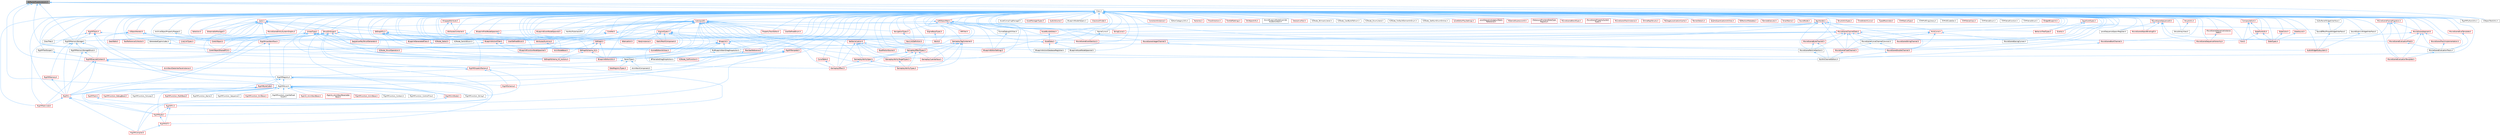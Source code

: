 digraph "ReflectedTypeAccessors.h"
{
 // INTERACTIVE_SVG=YES
 // LATEX_PDF_SIZE
  bgcolor="transparent";
  edge [fontname=Helvetica,fontsize=10,labelfontname=Helvetica,labelfontsize=10];
  node [fontname=Helvetica,fontsize=10,shape=box,height=0.2,width=0.4];
  Node1 [id="Node000001",label="ReflectedTypeAccessors.h",height=0.2,width=0.4,color="gray40", fillcolor="grey60", style="filled", fontcolor="black",tooltip=" "];
  Node1 -> Node2 [id="edge1_Node000001_Node000002",dir="back",color="steelblue1",style="solid",tooltip=" "];
  Node2 [id="Node000002",label="Class.h",height=0.2,width=0.4,color="grey40", fillcolor="white", style="filled",URL="$d4/d05/Class_8h.html",tooltip=" "];
  Node2 -> Node3 [id="edge2_Node000002_Node000003",dir="back",color="steelblue1",style="solid",tooltip=" "];
  Node3 [id="Node000003",label="ARFilter.h",height=0.2,width=0.4,color="red", fillcolor="#FFF0F0", style="filled",URL="$da/df2/ARFilter_8h.html",tooltip=" "];
  Node2 -> Node116 [id="edge3_Node000002_Node000116",dir="back",color="steelblue1",style="solid",tooltip=" "];
  Node116 [id="Node000116",label="AnimNodeBase.h",height=0.2,width=0.4,color="red", fillcolor="#FFF0F0", style="filled",URL="$d9/dce/AnimNodeBase_8h.html",tooltip=" "];
  Node2 -> Node243 [id="edge4_Node000002_Node000243",dir="back",color="steelblue1",style="solid",tooltip=" "];
  Node243 [id="Node000243",label="ArchiveObjectPropertyMapper.h",height=0.2,width=0.4,color="grey40", fillcolor="white", style="filled",URL="$dc/d9a/ArchiveObjectPropertyMapper_8h.html",tooltip=" "];
  Node243 -> Node244 [id="edge5_Node000243_Node000244",dir="back",color="steelblue1",style="solid",tooltip=" "];
  Node244 [id="Node000244",label="CoreUObject.h",height=0.2,width=0.4,color="red", fillcolor="#FFF0F0", style="filled",URL="$d0/ded/CoreUObject_8h.html",tooltip=" "];
  Node2 -> Node250 [id="edge6_Node000002_Node000250",dir="back",color="steelblue1",style="solid",tooltip=" "];
  Node250 [id="Node000250",label="AssetBundleData.h",height=0.2,width=0.4,color="red", fillcolor="#FFF0F0", style="filled",URL="$df/d47/AssetBundleData_8h.html",tooltip=" "];
  Node250 -> Node251 [id="edge7_Node000250_Node000251",dir="back",color="steelblue1",style="solid",tooltip=" "];
  Node251 [id="Node000251",label="AssetData.h",height=0.2,width=0.4,color="red", fillcolor="#FFF0F0", style="filled",URL="$d9/d19/AssetData_8h.html",tooltip=" "];
  Node251 -> Node309 [id="edge8_Node000251_Node000309",dir="back",color="steelblue1",style="solid",tooltip=" "];
  Node309 [id="Node000309",label="AudioWidgetSubsystem.h",height=0.2,width=0.4,color="red", fillcolor="#FFF0F0", style="filled",URL="$de/d1b/AudioWidgetSubsystem_8h.html",tooltip=" "];
  Node251 -> Node311 [id="edge9_Node000251_Node000311",dir="back",color="steelblue1",style="solid",tooltip=" "];
  Node311 [id="Node000311",label="BlueprintActionDatabaseRegistrar.h",height=0.2,width=0.4,color="grey40", fillcolor="white", style="filled",URL="$d5/d5d/BlueprintActionDatabaseRegistrar_8h.html",tooltip=" "];
  Node251 -> Node312 [id="edge10_Node000251_Node000312",dir="back",color="steelblue1",style="solid",tooltip=" "];
  Node312 [id="Node000312",label="BlueprintAssetNodeSpawner.h",height=0.2,width=0.4,color="grey40", fillcolor="white", style="filled",URL="$d2/d56/BlueprintAssetNodeSpawner_8h.html",tooltip=" "];
  Node251 -> Node470 [id="edge11_Node000251_Node000470",dir="back",color="steelblue1",style="solid",tooltip=" "];
  Node470 [id="Node000470",label="EdGraphSchema_K2.h",height=0.2,width=0.4,color="red", fillcolor="#FFF0F0", style="filled",URL="$d0/dcf/EdGraphSchema__K2_8h.html",tooltip=" "];
  Node470 -> Node473 [id="edge12_Node000470_Node000473",dir="back",color="steelblue1",style="solid",tooltip=" "];
  Node473 [id="Node000473",label="BlueprintEditorUtils.h",height=0.2,width=0.4,color="red", fillcolor="#FFF0F0", style="filled",URL="$d7/d3d/BlueprintEditorUtils_8h.html",tooltip=" "];
  Node470 -> Node477 [id="edge13_Node000470_Node000477",dir="back",color="steelblue1",style="solid",tooltip=" "];
  Node477 [id="Node000477",label="EdGraphSchema_K2_Actions.h",height=0.2,width=0.4,color="red", fillcolor="#FFF0F0", style="filled",URL="$d8/d9c/EdGraphSchema__K2__Actions_8h.html",tooltip=" "];
  Node2 -> Node948 [id="edge14_Node000002_Node000948",dir="back",color="steelblue1",style="solid",tooltip=" "];
  Node948 [id="Node000948",label="AssetCompilingManager.h",height=0.2,width=0.4,color="grey40", fillcolor="white", style="filled",URL="$d2/d23/AssetCompilingManager_8h.html",tooltip=" "];
  Node2 -> Node251 [id="edge15_Node000002_Node000251",dir="back",color="steelblue1",style="solid",tooltip=" "];
  Node2 -> Node949 [id="edge16_Node000002_Node000949",dir="back",color="steelblue1",style="solid",tooltip=" "];
  Node949 [id="Node000949",label="AssetManagerTypes.h",height=0.2,width=0.4,color="red", fillcolor="#FFF0F0", style="filled",URL="$d6/d98/AssetManagerTypes_8h.html",tooltip=" "];
  Node2 -> Node951 [id="edge17_Node000002_Node000951",dir="back",color="steelblue1",style="solid",tooltip=" "];
  Node951 [id="Node000951",label="Attenuation.h",height=0.2,width=0.4,color="red", fillcolor="#FFF0F0", style="filled",URL="$d3/d18/Attenuation_8h.html",tooltip=" "];
  Node2 -> Node981 [id="edge18_Node000002_Node000981",dir="back",color="steelblue1",style="solid",tooltip=" "];
  Node981 [id="Node000981",label="AttributesContainer.h",height=0.2,width=0.4,color="red", fillcolor="#FFF0F0", style="filled",URL="$d7/db7/AttributesContainer_8h.html",tooltip=" "];
  Node981 -> Node982 [id="edge19_Node000981_Node000982",dir="back",color="steelblue1",style="solid",tooltip=" "];
  Node982 [id="Node000982",label="AttributesRuntime.h",height=0.2,width=0.4,color="red", fillcolor="#FFF0F0", style="filled",URL="$dc/dc1/AttributesRuntime_8h.html",tooltip=" "];
  Node982 -> Node116 [id="edge20_Node000982_Node000116",dir="back",color="steelblue1",style="solid",tooltip=" "];
  Node2 -> Node982 [id="edge21_Node000002_Node000982",dir="back",color="steelblue1",style="solid",tooltip=" "];
  Node2 -> Node1018 [id="edge22_Node000002_Node001018",dir="back",color="steelblue1",style="solid",tooltip=" "];
  Node1018 [id="Node001018",label="AudioPanelWidgetInterface.h",height=0.2,width=0.4,color="grey40", fillcolor="white", style="filled",URL="$da/d52/AudioPanelWidgetInterface_8h.html",tooltip=" "];
  Node1018 -> Node1019 [id="edge23_Node001018_Node001019",dir="back",color="steelblue1",style="solid",tooltip=" "];
  Node1019 [id="Node001019",label="SoundEffectPresetWidgetInterface.h",height=0.2,width=0.4,color="grey40", fillcolor="white", style="filled",URL="$dc/d31/SoundEffectPresetWidgetInterface_8h.html",tooltip=" "];
  Node1019 -> Node309 [id="edge24_Node001019_Node000309",dir="back",color="steelblue1",style="solid",tooltip=" "];
  Node2 -> Node1020 [id="edge25_Node000002_Node001020",dir="back",color="steelblue1",style="solid",tooltip=" "];
  Node1020 [id="Node001020",label="AudioVolume.h",height=0.2,width=0.4,color="red", fillcolor="#FFF0F0", style="filled",URL="$dd/dbb/AudioVolume_8h.html",tooltip=" "];
  Node2 -> Node309 [id="edge26_Node000002_Node000309",dir="back",color="steelblue1",style="solid",tooltip=" "];
  Node2 -> Node323 [id="edge27_Node000002_Node000323",dir="back",color="steelblue1",style="solid",tooltip=" "];
  Node323 [id="Node000323",label="BPVariableDragDropAction.h",height=0.2,width=0.4,color="grey40", fillcolor="white", style="filled",URL="$dd/d23/BPVariableDragDropAction_8h.html",tooltip=" "];
  Node2 -> Node1043 [id="edge28_Node000002_Node001043",dir="back",color="steelblue1",style="solid",tooltip=" "];
  Node1043 [id="Node001043",label="BehaviorTreeTypes.h",height=0.2,width=0.4,color="red", fillcolor="#FFF0F0", style="filled",URL="$db/d7c/BehaviorTreeTypes_8h.html",tooltip=" "];
  Node2 -> Node1110 [id="edge29_Node000002_Node001110",dir="back",color="steelblue1",style="solid",tooltip=" "];
  Node1110 [id="Node001110",label="Blueprint.h",height=0.2,width=0.4,color="red", fillcolor="#FFF0F0", style="filled",URL="$d8/d4d/Blueprint_8h.html",tooltip=" "];
  Node1110 -> Node323 [id="edge30_Node001110_Node000323",dir="back",color="steelblue1",style="solid",tooltip=" "];
  Node1110 -> Node656 [id="edge31_Node001110_Node000656",dir="back",color="steelblue1",style="solid",tooltip=" "];
  Node656 [id="Node000656",label="BlueprintEditorSettings.h",height=0.2,width=0.4,color="red", fillcolor="#FFF0F0", style="filled",URL="$d4/dbc/BlueprintEditorSettings_8h.html",tooltip=" "];
  Node1110 -> Node473 [id="edge32_Node001110_Node000473",dir="back",color="steelblue1",style="solid",tooltip=" "];
  Node1110 -> Node477 [id="edge33_Node001110_Node000477",dir="back",color="steelblue1",style="solid",tooltip=" "];
  Node1110 -> Node1190 [id="edge34_Node001110_Node001190",dir="back",color="steelblue1",style="solid",tooltip=" "];
  Node1190 [id="Node001190",label="KismetEditorUtilities.h",height=0.2,width=0.4,color="red", fillcolor="#FFF0F0", style="filled",URL="$d4/d72/KismetEditorUtilities_8h.html",tooltip=" "];
  Node1110 -> Node1194 [id="edge35_Node001110_Node001194",dir="back",color="steelblue1",style="solid",tooltip=" "];
  Node1194 [id="Node001194",label="MemberReference.h",height=0.2,width=0.4,color="red", fillcolor="#FFF0F0", style="filled",URL="$dc/d3d/MemberReference_8h.html",tooltip=" "];
  Node1194 -> Node357 [id="edge36_Node001194_Node000357",dir="back",color="steelblue1",style="solid",tooltip=" "];
  Node357 [id="Node000357",label="K2Node_CallFunction.h",height=0.2,width=0.4,color="red", fillcolor="#FFF0F0", style="filled",URL="$d5/d5f/K2Node__CallFunction_8h.html",tooltip=" "];
  Node1110 -> Node327 [id="edge37_Node001110_Node000327",dir="back",color="steelblue1",style="solid",tooltip=" "];
  Node327 [id="Node000327",label="MyBlueprintItemDragDropAction.h",height=0.2,width=0.4,color="grey40", fillcolor="white", style="filled",URL="$da/d11/MyBlueprintItemDragDropAction_8h.html",tooltip=" "];
  Node327 -> Node323 [id="edge38_Node000327_Node000323",dir="back",color="steelblue1",style="solid",tooltip=" "];
  Node2 -> Node311 [id="edge39_Node000002_Node000311",dir="back",color="steelblue1",style="solid",tooltip=" "];
  Node2 -> Node1217 [id="edge40_Node000002_Node001217",dir="back",color="steelblue1",style="solid",tooltip=" "];
  Node1217 [id="Node001217",label="BlueprintActionFilter.h",height=0.2,width=0.4,color="red", fillcolor="#FFF0F0", style="filled",URL="$d5/d2a/BlueprintActionFilter_8h.html",tooltip=" "];
  Node1217 -> Node1136 [id="edge41_Node001217_Node001136",dir="back",color="steelblue1",style="solid",tooltip=" "];
  Node1136 [id="Node001136",label="BlueprintFunctionNodeSpawner.h",height=0.2,width=0.4,color="red", fillcolor="#FFF0F0", style="filled",URL="$d0/d59/BlueprintFunctionNodeSpawner_8h.html",tooltip=" "];
  Node1217 -> Node357 [id="edge42_Node001217_Node000357",dir="back",color="steelblue1",style="solid",tooltip=" "];
  Node1217 -> Node1181 [id="edge43_Node001217_Node001181",dir="back",color="steelblue1",style="solid",tooltip=" "];
  Node1181 [id="Node001181",label="K2Node_StructOperation.h",height=0.2,width=0.4,color="red", fillcolor="#FFF0F0", style="filled",URL="$d1/d1c/K2Node__StructOperation_8h.html",tooltip=" "];
  Node2 -> Node312 [id="edge44_Node000002_Node000312",dir="back",color="steelblue1",style="solid",tooltip=" "];
  Node2 -> Node656 [id="edge45_Node000002_Node000656",dir="back",color="steelblue1",style="solid",tooltip=" "];
  Node2 -> Node473 [id="edge46_Node000002_Node000473",dir="back",color="steelblue1",style="solid",tooltip=" "];
  Node2 -> Node390 [id="edge47_Node000002_Node000390",dir="back",color="steelblue1",style="solid",tooltip=" "];
  Node390 [id="Node000390",label="BlueprintEventNodeSpawner.h",height=0.2,width=0.4,color="red", fillcolor="#FFF0F0", style="filled",URL="$d4/dd3/BlueprintEventNodeSpawner_8h.html",tooltip=" "];
  Node2 -> Node1135 [id="edge48_Node000002_Node001135",dir="back",color="steelblue1",style="solid",tooltip=" "];
  Node1135 [id="Node001135",label="BlueprintFieldNodeSpawner.h",height=0.2,width=0.4,color="red", fillcolor="#FFF0F0", style="filled",URL="$da/d70/BlueprintFieldNodeSpawner_8h.html",tooltip=" "];
  Node1135 -> Node1136 [id="edge49_Node001135_Node001136",dir="back",color="steelblue1",style="solid",tooltip=" "];
  Node2 -> Node1136 [id="edge50_Node000002_Node001136",dir="back",color="steelblue1",style="solid",tooltip=" "];
  Node2 -> Node1222 [id="edge51_Node000002_Node001222",dir="back",color="steelblue1",style="solid",tooltip=" "];
  Node1222 [id="Node001222",label="BlueprintGeneratedClass.h",height=0.2,width=0.4,color="red", fillcolor="#FFF0F0", style="filled",URL="$d6/d77/BlueprintGeneratedClass_8h.html",tooltip=" "];
  Node1222 -> Node1190 [id="edge52_Node001222_Node001190",dir="back",color="steelblue1",style="solid",tooltip=" "];
  Node2 -> Node1225 [id="edge53_Node000002_Node001225",dir="back",color="steelblue1",style="solid",tooltip=" "];
  Node1225 [id="Node001225",label="BlueprintNodeHelpers.h",height=0.2,width=0.4,color="grey40", fillcolor="white", style="filled",URL="$df/d9b/BlueprintNodeHelpers_8h.html",tooltip=" "];
  Node2 -> Node1226 [id="edge54_Node000002_Node001226",dir="back",color="steelblue1",style="solid",tooltip=" "];
  Node1226 [id="Node001226",label="BodyInstance.h",height=0.2,width=0.4,color="red", fillcolor="#FFF0F0", style="filled",URL="$d3/d42/BodyInstance_8h.html",tooltip=" "];
  Node2 -> Node1198 [id="edge55_Node000002_Node001198",dir="back",color="steelblue1",style="solid",tooltip=" "];
  Node1198 [id="Node001198",label="BuiltInChannelEditors.h",height=0.2,width=0.4,color="grey40", fillcolor="white", style="filled",URL="$df/daf/BuiltInChannelEditors_8h.html",tooltip=" "];
  Node2 -> Node1517 [id="edge56_Node000002_Node001517",dir="back",color="steelblue1",style="solid",tooltip=" "];
  Node1517 [id="Node001517",label="Casts.h",height=0.2,width=0.4,color="red", fillcolor="#FFF0F0", style="filled",URL="$d4/d55/Casts_8h.html",tooltip=" "];
  Node1517 -> Node244 [id="edge57_Node001517_Node000244",dir="back",color="steelblue1",style="solid",tooltip=" "];
  Node1517 -> Node1525 [id="edge58_Node001517_Node001525",dir="back",color="steelblue1",style="solid",tooltip=" "];
  Node1525 [id="Node001525",label="CoreUObjectSharedPCH.h",height=0.2,width=0.4,color="red", fillcolor="#FFF0F0", style="filled",URL="$de/d2f/CoreUObjectSharedPCH_8h.html",tooltip=" "];
  Node1517 -> Node1527 [id="edge59_Node001517_Node001527",dir="back",color="steelblue1",style="solid",tooltip=" "];
  Node1527 [id="Node001527",label="EdGraph.h",height=0.2,width=0.4,color="red", fillcolor="#FFF0F0", style="filled",URL="$dd/dae/EdGraph_8h.html",tooltip=" "];
  Node1527 -> Node473 [id="edge60_Node001527_Node000473",dir="back",color="steelblue1",style="solid",tooltip=" "];
  Node1527 -> Node470 [id="edge61_Node001527_Node000470",dir="back",color="steelblue1",style="solid",tooltip=" "];
  Node1527 -> Node477 [id="edge62_Node001527_Node000477",dir="back",color="steelblue1",style="solid",tooltip=" "];
  Node1517 -> Node1543 [id="edge63_Node001517_Node001543",dir="back",color="steelblue1",style="solid",tooltip=" "];
  Node1543 [id="Node001543",label="EdGraphPin.h",height=0.2,width=0.4,color="red", fillcolor="#FFF0F0", style="filled",URL="$da/d52/EdGraphPin_8h.html",tooltip=" "];
  Node1543 -> Node1110 [id="edge64_Node001543_Node001110",dir="back",color="steelblue1",style="solid",tooltip=" "];
  Node1543 -> Node1222 [id="edge65_Node001543_Node001222",dir="back",color="steelblue1",style="solid",tooltip=" "];
  Node1543 -> Node470 [id="edge66_Node001543_Node000470",dir="back",color="steelblue1",style="solid",tooltip=" "];
  Node1543 -> Node477 [id="edge67_Node001543_Node000477",dir="back",color="steelblue1",style="solid",tooltip=" "];
  Node1543 -> Node1177 [id="edge68_Node001543_Node001177",dir="back",color="steelblue1",style="solid",tooltip=" "];
  Node1177 [id="Node001177",label="K2Node_Select.h",height=0.2,width=0.4,color="red", fillcolor="#FFF0F0", style="filled",URL="$d2/de5/K2Node__Select_8h.html",tooltip=" "];
  Node1543 -> Node411 [id="edge69_Node001543_Node000411",dir="back",color="steelblue1",style="solid",tooltip=" "];
  Node411 [id="Node000411",label="K2Node_SwitchEnum.h",height=0.2,width=0.4,color="grey40", fillcolor="white", style="filled",URL="$d1/df5/K2Node__SwitchEnum_8h.html",tooltip=" "];
  Node1517 -> Node477 [id="edge70_Node001517_Node000477",dir="back",color="steelblue1",style="solid",tooltip=" "];
  Node1517 -> Node3440 [id="edge71_Node001517_Node003440",dir="back",color="steelblue1",style="solid",tooltip=" "];
  Node3440 [id="Node003440",label="LiveLinkTypes.h",height=0.2,width=0.4,color="red", fillcolor="#FFF0F0", style="filled",URL="$d2/d4c/LiveLinkTypes_8h.html",tooltip=" "];
  Node1517 -> Node3480 [id="edge72_Node001517_Node003480",dir="back",color="steelblue1",style="solid",tooltip=" "];
  Node3480 [id="Node003480",label="MovieSceneEntitySystemGraphs.h",height=0.2,width=0.4,color="red", fillcolor="#FFF0F0", style="filled",URL="$dd/ded/MovieSceneEntitySystemGraphs_8h.html",tooltip=" "];
  Node1517 -> Node2841 [id="edge73_Node001517_Node002841",dir="back",color="steelblue1",style="solid",tooltip=" "];
  Node2841 [id="Node002841",label="RigVMMemoryStorage.h",height=0.2,width=0.4,color="grey40", fillcolor="white", style="filled",URL="$d1/dd5/RigVMMemoryStorage_8h.html",tooltip=" "];
  Node2841 -> Node528 [id="edge74_Node002841_Node000528",dir="back",color="steelblue1",style="solid",tooltip=" "];
  Node528 [id="Node000528",label="RigVM.h",height=0.2,width=0.4,color="red", fillcolor="#FFF0F0", style="filled",URL="$d0/d5e/RigVM_8h.html",tooltip=" "];
  Node528 -> Node504 [id="edge75_Node000528_Node000504",dir="back",color="steelblue1",style="solid",tooltip=" "];
  Node504 [id="Node000504",label="RigVMCompiler.h",height=0.2,width=0.4,color="red", fillcolor="#FFF0F0", style="filled",URL="$d7/d63/RigVMCompiler_8h.html",tooltip=" "];
  Node528 -> Node578 [id="edge76_Node000528_Node000578",dir="back",color="steelblue1",style="solid",tooltip=" "];
  Node578 [id="Node000578",label="RigVMNativized.h",height=0.2,width=0.4,color="red", fillcolor="#FFF0F0", style="filled",URL="$df/d99/RigVMNativized_8h.html",tooltip=" "];
  Node528 -> Node580 [id="edge77_Node000528_Node000580",dir="back",color="steelblue1",style="solid",tooltip=" "];
  Node580 [id="Node000580",label="RigVMNode.h",height=0.2,width=0.4,color="red", fillcolor="#FFF0F0", style="filled",URL="$df/d31/RigVMNode_8h.html",tooltip=" "];
  Node580 -> Node581 [id="edge78_Node000580_Node000581",dir="back",color="steelblue1",style="solid",tooltip=" "];
  Node581 [id="Node000581",label="RigVMAST.h",height=0.2,width=0.4,color="red", fillcolor="#FFF0F0", style="filled",URL="$d9/d6d/RigVMAST_8h.html",tooltip=" "];
  Node581 -> Node504 [id="edge79_Node000581_Node000504",dir="back",color="steelblue1",style="solid",tooltip=" "];
  Node2841 -> Node1978 [id="edge80_Node002841_Node001978",dir="back",color="steelblue1",style="solid",tooltip=" "];
  Node1978 [id="Node001978",label="RigVMExecuteContext.h",height=0.2,width=0.4,color="red", fillcolor="#FFF0F0", style="filled",URL="$d8/d0d/RigVMExecuteContext_8h.html",tooltip=" "];
  Node1978 -> Node543 [id="edge81_Node001978_Node000543",dir="back",color="steelblue1",style="solid",tooltip=" "];
  Node543 [id="Node000543",label="AnimNextDataInterfaceInstance.h",height=0.2,width=0.4,color="red", fillcolor="#FFF0F0", style="filled",URL="$d4/dc0/AnimNextDataInterfaceInstance_8h.html",tooltip=" "];
  Node1978 -> Node528 [id="edge82_Node001978_Node000528",dir="back",color="steelblue1",style="solid",tooltip=" "];
  Node1978 -> Node1979 [id="edge83_Node001978_Node001979",dir="back",color="steelblue1",style="solid",tooltip=" "];
  Node1979 [id="Node001979",label="RigVMDispatchFactory.h",height=0.2,width=0.4,color="red", fillcolor="#FFF0F0", style="filled",URL="$de/d6b/RigVMDispatchFactory_8h.html",tooltip=" "];
  Node1979 -> Node647 [id="edge84_Node001979_Node000647",dir="back",color="steelblue1",style="solid",tooltip=" "];
  Node647 [id="Node000647",label="RigVMFunction_String.h",height=0.2,width=0.4,color="grey40", fillcolor="white", style="filled",URL="$d6/d74/RigVMFunction__String_8h.html",tooltip=" "];
  Node1979 -> Node1990 [id="edge85_Node001979_Node001990",dir="back",color="steelblue1",style="solid",tooltip=" "];
  Node1990 [id="Node001990",label="RigVMRegistry.h",height=0.2,width=0.4,color="grey40", fillcolor="white", style="filled",URL="$dc/d40/RigVMRegistry_8h.html",tooltip=" "];
  Node1990 -> Node528 [id="edge86_Node001990_Node000528",dir="back",color="steelblue1",style="solid",tooltip=" "];
  Node1990 -> Node581 [id="edge87_Node001990_Node000581",dir="back",color="steelblue1",style="solid",tooltip=" "];
  Node1990 -> Node1991 [id="edge88_Node001990_Node001991",dir="back",color="steelblue1",style="solid",tooltip=" "];
  Node1991 [id="Node001991",label="RigVMByteCode.h",height=0.2,width=0.4,color="red", fillcolor="#FFF0F0", style="filled",URL="$da/d6c/RigVMByteCode_8h.html",tooltip=" "];
  Node1991 -> Node528 [id="edge89_Node001991_Node000528",dir="back",color="steelblue1",style="solid",tooltip=" "];
  Node1991 -> Node651 [id="edge90_Node001991_Node000651",dir="back",color="steelblue1",style="solid",tooltip=" "];
  Node651 [id="Node000651",label="RigVMPin.h",height=0.2,width=0.4,color="red", fillcolor="#FFF0F0", style="filled",URL="$d3/d56/RigVMPin_8h.html",tooltip=" "];
  Node651 -> Node581 [id="edge91_Node000651_Node000581",dir="back",color="steelblue1",style="solid",tooltip=" "];
  Node651 -> Node580 [id="edge92_Node000651_Node000580",dir="back",color="steelblue1",style="solid",tooltip=" "];
  Node1990 -> Node651 [id="edge93_Node001990_Node000651",dir="back",color="steelblue1",style="solid",tooltip=" "];
  Node1990 -> Node524 [id="edge94_Node001990_Node000524",dir="back",color="steelblue1",style="solid",tooltip=" "];
  Node524 [id="Node000524",label="RigVMSchema.h",height=0.2,width=0.4,color="red", fillcolor="#FFF0F0", style="filled",URL="$d7/dc2/RigVMSchema_8h.html",tooltip=" "];
  Node1990 -> Node602 [id="edge95_Node001990_Node000602",dir="back",color="steelblue1",style="solid",tooltip=" "];
  Node602 [id="Node000602",label="RigVMStruct.h",height=0.2,width=0.4,color="grey40", fillcolor="white", style="filled",URL="$de/dfb/RigVMStruct_8h.html",tooltip=" "];
  Node602 -> Node558 [id="edge96_Node000602_Node000558",dir="back",color="steelblue1",style="solid",tooltip=" "];
  Node558 [id="Node000558",label="RigUnit_AnimNextBase.h",height=0.2,width=0.4,color="red", fillcolor="#FFF0F0", style="filled",URL="$df/d32/RigUnit__AnimNextBase_8h.html",tooltip=" "];
  Node602 -> Node603 [id="edge97_Node000602_Node000603",dir="back",color="steelblue1",style="solid",tooltip=" "];
  Node603 [id="Node000603",label="RigUnit_AnimNextParameter\lBase.h",height=0.2,width=0.4,color="red", fillcolor="#FFF0F0", style="filled",URL="$d6/d66/RigUnit__AnimNextParameterBase_8h.html",tooltip=" "];
  Node602 -> Node504 [id="edge98_Node000602_Node000504",dir="back",color="steelblue1",style="solid",tooltip=" "];
  Node602 -> Node604 [id="edge99_Node000602_Node000604",dir="back",color="steelblue1",style="solid",tooltip=" "];
  Node604 [id="Node000604",label="RigVMFunction_AnimBase.h",height=0.2,width=0.4,color="red", fillcolor="#FFF0F0", style="filled",URL="$d8/da4/RigVMFunction__AnimBase_8h.html",tooltip=" "];
  Node602 -> Node611 [id="edge100_Node000602_Node000611",dir="back",color="steelblue1",style="solid",tooltip=" "];
  Node611 [id="Node000611",label="RigVMFunction_Context.h",height=0.2,width=0.4,color="grey40", fillcolor="white", style="filled",URL="$d0/d18/RigVMFunction__Context_8h.html",tooltip=" "];
  Node602 -> Node612 [id="edge101_Node000602_Node000612",dir="back",color="steelblue1",style="solid",tooltip=" "];
  Node612 [id="Node000612",label="RigVMFunction_ControlFlow.h",height=0.2,width=0.4,color="grey40", fillcolor="white", style="filled",URL="$d6/d2f/RigVMFunction__ControlFlow_8h.html",tooltip=" "];
  Node602 -> Node613 [id="edge102_Node000602_Node000613",dir="back",color="steelblue1",style="solid",tooltip=" "];
  Node613 [id="Node000613",label="RigVMFunction_DebugBase.h",height=0.2,width=0.4,color="red", fillcolor="#FFF0F0", style="filled",URL="$de/dff/RigVMFunction__DebugBase_8h.html",tooltip=" "];
  Node602 -> Node621 [id="edge103_Node000602_Node000621",dir="back",color="steelblue1",style="solid",tooltip=" "];
  Node621 [id="Node000621",label="RigVMFunction_ForLoop.h",height=0.2,width=0.4,color="grey40", fillcolor="white", style="filled",URL="$de/d12/RigVMFunction__ForLoop_8h.html",tooltip=" "];
  Node602 -> Node622 [id="edge104_Node000602_Node000622",dir="back",color="steelblue1",style="solid",tooltip=" "];
  Node622 [id="Node000622",label="RigVMFunction_MathBase.h",height=0.2,width=0.4,color="red", fillcolor="#FFF0F0", style="filled",URL="$d2/da2/RigVMFunction__MathBase_8h.html",tooltip=" "];
  Node602 -> Node637 [id="edge105_Node000602_Node000637",dir="back",color="steelblue1",style="solid",tooltip=" "];
  Node637 [id="Node000637",label="RigVMFunction_Name.h",height=0.2,width=0.4,color="grey40", fillcolor="white", style="filled",URL="$d0/d8e/RigVMFunction__Name_8h.html",tooltip=" "];
  Node602 -> Node638 [id="edge106_Node000602_Node000638",dir="back",color="steelblue1",style="solid",tooltip=" "];
  Node638 [id="Node000638",label="RigVMFunction_Sequence.h",height=0.2,width=0.4,color="grey40", fillcolor="white", style="filled",URL="$d9/de3/RigVMFunction__Sequence_8h.html",tooltip=" "];
  Node602 -> Node639 [id="edge107_Node000602_Node000639",dir="back",color="steelblue1",style="solid",tooltip=" "];
  Node639 [id="Node000639",label="RigVMFunction_SimBase.h",height=0.2,width=0.4,color="red", fillcolor="#FFF0F0", style="filled",URL="$de/dca/RigVMFunction__SimBase_8h.html",tooltip=" "];
  Node602 -> Node647 [id="edge108_Node000602_Node000647",dir="back",color="steelblue1",style="solid",tooltip=" "];
  Node602 -> Node648 [id="edge109_Node000602_Node000648",dir="back",color="steelblue1",style="solid",tooltip=" "];
  Node648 [id="Node000648",label="RigVMFunction_UserDefined\lEvent.h",height=0.2,width=0.4,color="grey40", fillcolor="white", style="filled",URL="$d7/d35/RigVMFunction__UserDefinedEvent_8h.html",tooltip=" "];
  Node602 -> Node580 [id="edge110_Node000602_Node000580",dir="back",color="steelblue1",style="solid",tooltip=" "];
  Node602 -> Node649 [id="edge111_Node000602_Node000649",dir="back",color="steelblue1",style="solid",tooltip=" "];
  Node649 [id="Node000649",label="RigVMTrait.h",height=0.2,width=0.4,color="red", fillcolor="#FFF0F0", style="filled",URL="$d7/d56/RigVMTrait_8h.html",tooltip=" "];
  Node649 -> Node651 [id="edge112_Node000649_Node000651",dir="back",color="steelblue1",style="solid",tooltip=" "];
  Node602 -> Node597 [id="edge113_Node000602_Node000597",dir="back",color="steelblue1",style="solid",tooltip=" "];
  Node597 [id="Node000597",label="RigVMUnitNode.h",height=0.2,width=0.4,color="red", fillcolor="#FFF0F0", style="filled",URL="$d1/dbc/RigVMUnitNode_8h.html",tooltip=" "];
  Node597 -> Node504 [id="edge114_Node000597_Node000504",dir="back",color="steelblue1",style="solid",tooltip=" "];
  Node1979 -> Node524 [id="edge115_Node001979_Node000524",dir="back",color="steelblue1",style="solid",tooltip=" "];
  Node1978 -> Node578 [id="edge116_Node001978_Node000578",dir="back",color="steelblue1",style="solid",tooltip=" "];
  Node2841 -> Node2842 [id="edge117_Node002841_Node002842",dir="back",color="steelblue1",style="solid",tooltip=" "];
  Node2842 [id="Node002842",label="RigVMMemory.h",height=0.2,width=0.4,color="red", fillcolor="#FFF0F0", style="filled",URL="$d0/db7/RigVMMemory_8h.html",tooltip=" "];
  Node2842 -> Node528 [id="edge118_Node002842_Node000528",dir="back",color="steelblue1",style="solid",tooltip=" "];
  Node2841 -> Node2843 [id="edge119_Node002841_Node002843",dir="back",color="steelblue1",style="solid",tooltip=" "];
  Node2843 [id="Node002843",label="RigVMMemoryStorageStruct.h",height=0.2,width=0.4,color="grey40", fillcolor="white", style="filled",URL="$dd/d96/RigVMMemoryStorageStruct_8h.html",tooltip=" "];
  Node2843 -> Node528 [id="edge120_Node002843_Node000528",dir="back",color="steelblue1",style="solid",tooltip=" "];
  Node2843 -> Node1978 [id="edge121_Node002843_Node001978",dir="back",color="steelblue1",style="solid",tooltip=" "];
  Node1517 -> Node3483 [id="edge122_Node001517_Node003483",dir="back",color="steelblue1",style="solid",tooltip=" "];
  Node3483 [id="Node003483",label="RigVMUserWorkflow.h",height=0.2,width=0.4,color="red", fillcolor="#FFF0F0", style="filled",URL="$dd/dd0/RigVMUserWorkflow_8h.html",tooltip=" "];
  Node3483 -> Node580 [id="edge123_Node003483_Node000580",dir="back",color="steelblue1",style="solid",tooltip=" "];
  Node3483 -> Node602 [id="edge124_Node003483_Node000602",dir="back",color="steelblue1",style="solid",tooltip=" "];
  Node1517 -> Node2392 [id="edge125_Node001517_Node002392",dir="back",color="steelblue1",style="solid",tooltip=" "];
  Node2392 [id="Node002392",label="Selection.h",height=0.2,width=0.4,color="red", fillcolor="#FFF0F0", style="filled",URL="$d9/d60/Editor_2UnrealEd_2Public_2Selection_8h.html",tooltip=" "];
  Node1517 -> Node3277 [id="edge126_Node001517_Node003277",dir="back",color="steelblue1",style="solid",tooltip=" "];
  Node3277 [id="Node003277",label="SequencerKeyStructGenerator.h",height=0.2,width=0.4,color="red", fillcolor="#FFF0F0", style="filled",URL="$d1/df1/SequencerKeyStructGenerator_8h.html",tooltip=" "];
  Node1517 -> Node3604 [id="edge127_Node001517_Node003604",dir="back",color="steelblue1",style="solid",tooltip=" "];
  Node3604 [id="Node003604",label="StreamableManager.h",height=0.2,width=0.4,color="red", fillcolor="#FFF0F0", style="filled",URL="$d2/dd8/StreamableManager_8h.html",tooltip=" "];
  Node1517 -> Node3609 [id="edge128_Node001517_Node003609",dir="back",color="steelblue1",style="solid",tooltip=" "];
  Node3609 [id="Node003609",label="StructOnScope.h",height=0.2,width=0.4,color="red", fillcolor="#FFF0F0", style="filled",URL="$df/dbd/StructOnScope_8h.html",tooltip=" "];
  Node3609 -> Node982 [id="edge129_Node003609_Node000982",dir="back",color="steelblue1",style="solid",tooltip=" "];
  Node3609 -> Node244 [id="edge130_Node003609_Node000244",dir="back",color="steelblue1",style="solid",tooltip=" "];
  Node3609 -> Node1525 [id="edge131_Node003609_Node001525",dir="back",color="steelblue1",style="solid",tooltip=" "];
  Node3609 -> Node3440 [id="edge132_Node003609_Node003440",dir="back",color="steelblue1",style="solid",tooltip=" "];
  Node3609 -> Node2168 [id="edge133_Node003609_Node002168",dir="back",color="steelblue1",style="solid",tooltip=" "];
  Node2168 [id="Node002168",label="MovieSceneEventSection.h",height=0.2,width=0.4,color="red", fillcolor="#FFF0F0", style="filled",URL="$d6/dc4/MovieSceneEventSection_8h.html",tooltip=" "];
  Node3609 -> Node1979 [id="edge134_Node003609_Node001979",dir="back",color="steelblue1",style="solid",tooltip=" "];
  Node3609 -> Node1978 [id="edge135_Node003609_Node001978",dir="back",color="steelblue1",style="solid",tooltip=" "];
  Node3609 -> Node580 [id="edge136_Node003609_Node000580",dir="back",color="steelblue1",style="solid",tooltip=" "];
  Node3609 -> Node651 [id="edge137_Node003609_Node000651",dir="back",color="steelblue1",style="solid",tooltip=" "];
  Node3609 -> Node597 [id="edge138_Node003609_Node000597",dir="back",color="steelblue1",style="solid",tooltip=" "];
  Node3609 -> Node3483 [id="edge139_Node003609_Node003483",dir="back",color="steelblue1",style="solid",tooltip=" "];
  Node3609 -> Node3277 [id="edge140_Node003609_Node003277",dir="back",color="steelblue1",style="solid",tooltip=" "];
  Node3609 -> Node3618 [id="edge141_Node003609_Node003618",dir="back",color="steelblue1",style="solid",tooltip=" "];
  Node3618 [id="Node003618",label="UserDefinedStruct.h",height=0.2,width=0.4,color="red", fillcolor="#FFF0F0", style="filled",URL="$d7/d51/CoreUObject_2Public_2StructUtils_2UserDefinedStruct_8h.html",tooltip=" "];
  Node1517 -> Node2593 [id="edge142_Node001517_Node002593",dir="back",color="steelblue1",style="solid",tooltip=" "];
  Node2593 [id="Node002593",label="UnrealType.h",height=0.2,width=0.4,color="red", fillcolor="#FFF0F0", style="filled",URL="$d6/d2f/UnrealType_8h.html",tooltip=" "];
  Node2593 -> Node323 [id="edge143_Node002593_Node000323",dir="back",color="steelblue1",style="solid",tooltip=" "];
  Node2593 -> Node1217 [id="edge144_Node002593_Node001217",dir="back",color="steelblue1",style="solid",tooltip=" "];
  Node2593 -> Node473 [id="edge145_Node002593_Node000473",dir="back",color="steelblue1",style="solid",tooltip=" "];
  Node2593 -> Node1222 [id="edge146_Node002593_Node001222",dir="back",color="steelblue1",style="solid",tooltip=" "];
  Node2593 -> Node244 [id="edge147_Node002593_Node000244",dir="back",color="steelblue1",style="solid",tooltip=" "];
  Node2593 -> Node1525 [id="edge148_Node002593_Node001525",dir="back",color="steelblue1",style="solid",tooltip=" "];
  Node2593 -> Node2806 [id="edge149_Node002593_Node002806",dir="back",color="steelblue1",style="solid",tooltip=" "];
  Node2806 [id="Node002806",label="DataTable.h",height=0.2,width=0.4,color="red", fillcolor="#FFF0F0", style="filled",URL="$d3/dba/DataTable_8h.html",tooltip=" "];
  Node2593 -> Node477 [id="edge150_Node002593_Node000477",dir="back",color="steelblue1",style="solid",tooltip=" "];
  Node2593 -> Node2917 [id="edge151_Node002593_Node002917",dir="back",color="steelblue1",style="solid",tooltip=" "];
  Node2917 [id="Node002917",label="FastReferenceCollector.h",height=0.2,width=0.4,color="red", fillcolor="#FFF0F0", style="filled",URL="$dd/d44/FastReferenceCollector_8h.html",tooltip=" "];
  Node2593 -> Node2840 [id="edge152_Node002593_Node002840",dir="back",color="steelblue1",style="solid",tooltip=" "];
  Node2840 [id="Node002840",label="GeneratedCppIncludes.h",height=0.2,width=0.4,color="grey40", fillcolor="white", style="filled",URL="$d5/d24/GeneratedCppIncludes_8h.html",tooltip=" "];
  Node2840 -> Node1525 [id="edge153_Node002840_Node001525",dir="back",color="steelblue1",style="solid",tooltip=" "];
  Node2593 -> Node1181 [id="edge154_Node002593_Node001181",dir="back",color="steelblue1",style="solid",tooltip=" "];
  Node2593 -> Node1194 [id="edge155_Node002593_Node001194",dir="back",color="steelblue1",style="solid",tooltip=" "];
  Node2593 -> Node327 [id="edge156_Node002593_Node000327",dir="back",color="steelblue1",style="solid",tooltip=" "];
  Node2593 -> Node528 [id="edge157_Node002593_Node000528",dir="back",color="steelblue1",style="solid",tooltip=" "];
  Node2593 -> Node1978 [id="edge158_Node002593_Node001978",dir="back",color="steelblue1",style="solid",tooltip=" "];
  Node2593 -> Node2841 [id="edge159_Node002593_Node002841",dir="back",color="steelblue1",style="solid",tooltip=" "];
  Node2593 -> Node3277 [id="edge160_Node002593_Node003277",dir="back",color="steelblue1",style="solid",tooltip=" "];
  Node2 -> Node3625 [id="edge161_Node000002_Node003625",dir="back",color="steelblue1",style="solid",tooltip=" "];
  Node3625 [id="Node003625",label="ClassIconFinder.h",height=0.2,width=0.4,color="red", fillcolor="#FFF0F0", style="filled",URL="$dc/d62/ClassIconFinder_8h.html",tooltip=" "];
  Node2 -> Node3626 [id="edge162_Node000002_Node003626",dir="back",color="steelblue1",style="solid",tooltip=" "];
  Node3626 [id="Node003626",label="ClassTree.h",height=0.2,width=0.4,color="grey40", fillcolor="white", style="filled",URL="$d4/d0e/ClassTree_8h.html",tooltip=" "];
  Node2 -> Node3627 [id="edge163_Node000002_Node003627",dir="back",color="steelblue1",style="solid",tooltip=" "];
  Node3627 [id="Node003627",label="CompositeFont.h",height=0.2,width=0.4,color="red", fillcolor="#FFF0F0", style="filled",URL="$df/d09/CompositeFont_8h.html",tooltip=" "];
  Node3627 -> Node3628 [id="edge164_Node003627_Node003628",dir="back",color="steelblue1",style="solid",tooltip=" "];
  Node3628 [id="Node003628",label="Font.h",height=0.2,width=0.4,color="red", fillcolor="#FFF0F0", style="filled",URL="$d8/dd1/Font_8h.html",tooltip=" "];
  Node3627 -> Node3631 [id="edge165_Node003627_Node003631",dir="back",color="steelblue1",style="solid",tooltip=" "];
  Node3631 [id="Node003631",label="SlateFontInfo.h",height=0.2,width=0.4,color="red", fillcolor="#FFF0F0", style="filled",URL="$dc/dfb/SlateFontInfo_8h.html",tooltip=" "];
  Node3631 -> Node3628 [id="edge166_Node003631_Node003628",dir="back",color="steelblue1",style="solid",tooltip=" "];
  Node3631 -> Node4102 [id="edge167_Node003631_Node004102",dir="back",color="steelblue1",style="solid",tooltip=" "];
  Node4102 [id="Node004102",label="SlateTypes.h",height=0.2,width=0.4,color="red", fillcolor="#FFF0F0", style="filled",URL="$d2/d6f/SlateTypes_8h.html",tooltip=" "];
  Node3627 -> Node4102 [id="edge168_Node003627_Node004102",dir="back",color="steelblue1",style="solid",tooltip=" "];
  Node2 -> Node4146 [id="edge169_Node000002_Node004146",dir="back",color="steelblue1",style="solid",tooltip=" "];
  Node4146 [id="Node004146",label="ConstraintInstance.h",height=0.2,width=0.4,color="red", fillcolor="#FFF0F0", style="filled",URL="$d9/db0/ConstraintInstance_8h.html",tooltip=" "];
  Node2 -> Node4149 [id="edge170_Node000002_Node004149",dir="back",color="steelblue1",style="solid",tooltip=" "];
  Node4149 [id="Node004149",label="CoreNet.h",height=0.2,width=0.4,color="red", fillcolor="#FFF0F0", style="filled",URL="$da/d1a/CoreNet_8h.html",tooltip=" "];
  Node4149 -> Node244 [id="edge171_Node004149_Node000244",dir="back",color="steelblue1",style="solid",tooltip=" "];
  Node4149 -> Node1525 [id="edge172_Node004149_Node001525",dir="back",color="steelblue1",style="solid",tooltip=" "];
  Node4149 -> Node4158 [id="edge173_Node004149_Node004158",dir="back",color="steelblue1",style="solid",tooltip=" "];
  Node4158 [id="Node004158",label="NetSerialization.h",height=0.2,width=0.4,color="red", fillcolor="#FFF0F0", style="filled",URL="$d6/dc9/NetSerialization_8h.html",tooltip=" "];
  Node4158 -> Node1803 [id="edge174_Node004158_Node001803",dir="back",color="steelblue1",style="solid",tooltip=" "];
  Node1803 [id="Node001803",label="GameplayAbilitySpec.h",height=0.2,width=0.4,color="red", fillcolor="#FFF0F0", style="filled",URL="$dd/daf/GameplayAbilitySpec_8h.html",tooltip=" "];
  Node1803 -> Node1790 [id="edge175_Node001803_Node001790",dir="back",color="steelblue1",style="solid",tooltip=" "];
  Node1790 [id="Node001790",label="GameplayAbilityTypes.h",height=0.2,width=0.4,color="red", fillcolor="#FFF0F0", style="filled",URL="$d1/dd9/GameplayAbilityTypes_8h.html",tooltip=" "];
  Node1803 -> Node1805 [id="edge176_Node001803_Node001805",dir="back",color="steelblue1",style="solid",tooltip=" "];
  Node1805 [id="Node001805",label="GameplayEffect.h",height=0.2,width=0.4,color="red", fillcolor="#FFF0F0", style="filled",URL="$d4/d15/GameplayEffect_8h.html",tooltip=" "];
  Node4158 -> Node1789 [id="edge177_Node004158_Node001789",dir="back",color="steelblue1",style="solid",tooltip=" "];
  Node1789 [id="Node001789",label="GameplayAbilityTargetTypes.h",height=0.2,width=0.4,color="red", fillcolor="#FFF0F0", style="filled",URL="$d8/dd1/GameplayAbilityTargetTypes_8h.html",tooltip=" "];
  Node1789 -> Node1790 [id="edge178_Node001789_Node001790",dir="back",color="steelblue1",style="solid",tooltip=" "];
  Node4158 -> Node1817 [id="edge179_Node004158_Node001817",dir="back",color="steelblue1",style="solid",tooltip=" "];
  Node1817 [id="Node001817",label="GameplayCueInterface.h",height=0.2,width=0.4,color="red", fillcolor="#FFF0F0", style="filled",URL="$d3/d31/GameplayCueInterface_8h.html",tooltip=" "];
  Node4158 -> Node1805 [id="edge180_Node004158_Node001805",dir="back",color="steelblue1",style="solid",tooltip=" "];
  Node4158 -> Node1801 [id="edge181_Node004158_Node001801",dir="back",color="steelblue1",style="solid",tooltip=" "];
  Node1801 [id="Node001801",label="GameplayEffectTypes.h",height=0.2,width=0.4,color="red", fillcolor="#FFF0F0", style="filled",URL="$d7/d59/GameplayEffectTypes_8h.html",tooltip=" "];
  Node1801 -> Node1803 [id="edge182_Node001801_Node001803",dir="back",color="steelblue1",style="solid",tooltip=" "];
  Node1801 -> Node1789 [id="edge183_Node001801_Node001789",dir="back",color="steelblue1",style="solid",tooltip=" "];
  Node1801 -> Node1790 [id="edge184_Node001801_Node001790",dir="back",color="steelblue1",style="solid",tooltip=" "];
  Node1801 -> Node1817 [id="edge185_Node001801_Node001817",dir="back",color="steelblue1",style="solid",tooltip=" "];
  Node1801 -> Node1805 [id="edge186_Node001801_Node001805",dir="back",color="steelblue1",style="solid",tooltip=" "];
  Node4158 -> Node2432 [id="edge187_Node004158_Node002432",dir="back",color="steelblue1",style="solid",tooltip=" "];
  Node2432 [id="Node002432",label="RootMotionSource.h",height=0.2,width=0.4,color="red", fillcolor="#FFF0F0", style="filled",URL="$d2/dd0/RootMotionSource_8h.html",tooltip=" "];
  Node2 -> Node244 [id="edge188_Node000002_Node000244",dir="back",color="steelblue1",style="solid",tooltip=" "];
  Node2 -> Node1525 [id="edge189_Node000002_Node001525",dir="back",color="steelblue1",style="solid",tooltip=" "];
  Node2 -> Node4167 [id="edge190_Node000002_Node004167",dir="back",color="steelblue1",style="solid",tooltip=" "];
  Node4167 [id="Node004167",label="CurveTable.h",height=0.2,width=0.4,color="red", fillcolor="#FFF0F0", style="filled",URL="$db/def/CurveTable_8h.html",tooltip=" "];
  Node4167 -> Node1805 [id="edge191_Node004167_Node001805",dir="back",color="steelblue1",style="solid",tooltip=" "];
  Node2 -> Node2806 [id="edge192_Node000002_Node002806",dir="back",color="steelblue1",style="solid",tooltip=" "];
  Node2 -> Node1527 [id="edge193_Node000002_Node001527",dir="back",color="steelblue1",style="solid",tooltip=" "];
  Node2 -> Node1543 [id="edge194_Node000002_Node001543",dir="back",color="steelblue1",style="solid",tooltip=" "];
  Node2 -> Node470 [id="edge195_Node000002_Node000470",dir="back",color="steelblue1",style="solid",tooltip=" "];
  Node2 -> Node477 [id="edge196_Node000002_Node000477",dir="back",color="steelblue1",style="solid",tooltip=" "];
  Node2 -> Node4172 [id="edge197_Node000002_Node004172",dir="back",color="steelblue1",style="solid",tooltip=" "];
  Node4172 [id="Node004172",label="EditorCategoryUtils.h",height=0.2,width=0.4,color="grey40", fillcolor="white", style="filled",URL="$d9/d6e/EditorCategoryUtils_8h.html",tooltip=" "];
  Node2 -> Node4173 [id="edge198_Node000002_Node004173",dir="back",color="steelblue1",style="solid",tooltip=" "];
  Node4173 [id="Node004173",label="EngineBaseTypes.h",height=0.2,width=0.4,color="red", fillcolor="#FFF0F0", style="filled",URL="$d6/d1a/EngineBaseTypes_8h.html",tooltip=" "];
  Node4173 -> Node2051 [id="edge199_Node004173_Node002051",dir="back",color="steelblue1",style="solid",tooltip=" "];
  Node2051 [id="Node002051",label="World.h",height=0.2,width=0.4,color="red", fillcolor="#FFF0F0", style="filled",URL="$dd/d5b/World_8h.html",tooltip=" "];
  Node2 -> Node4249 [id="edge200_Node000002_Node004249",dir="back",color="steelblue1",style="solid",tooltip=" "];
  Node4249 [id="Node004249",label="EngineTypes.h",height=0.2,width=0.4,color="red", fillcolor="#FFF0F0", style="filled",URL="$df/dcf/EngineTypes_8h.html",tooltip=" "];
  Node4249 -> Node116 [id="edge201_Node004249_Node000116",dir="back",color="steelblue1",style="solid",tooltip=" "];
  Node4249 -> Node951 [id="edge202_Node004249_Node000951",dir="back",color="steelblue1",style="solid",tooltip=" "];
  Node4249 -> Node1110 [id="edge203_Node004249_Node001110",dir="back",color="steelblue1",style="solid",tooltip=" "];
  Node4249 -> Node1226 [id="edge204_Node004249_Node001226",dir="back",color="steelblue1",style="solid",tooltip=" "];
  Node4249 -> Node1789 [id="edge205_Node004249_Node001789",dir="back",color="steelblue1",style="solid",tooltip=" "];
  Node4249 -> Node1805 [id="edge206_Node004249_Node001805",dir="back",color="steelblue1",style="solid",tooltip=" "];
  Node4249 -> Node1415 [id="edge207_Node004249_Node001415",dir="back",color="steelblue1",style="solid",tooltip=" "];
  Node1415 [id="Node001415",label="StaticMeshComponent.h",height=0.2,width=0.4,color="red", fillcolor="#FFF0F0", style="filled",URL="$da/daf/StaticMeshComponent_8h.html",tooltip=" "];
  Node4249 -> Node2051 [id="edge208_Node004249_Node002051",dir="back",color="steelblue1",style="solid",tooltip=" "];
  Node2 -> Node4408 [id="edge209_Node000002_Node004408",dir="back",color="steelblue1",style="solid",tooltip=" "];
  Node4408 [id="Node004408",label="Events.h",height=0.2,width=0.4,color="red", fillcolor="#FFF0F0", style="filled",URL="$d0/dbb/Events_8h.html",tooltip=" "];
  Node2 -> Node4441 [id="edge210_Node000002_Node004441",dir="back",color="steelblue1",style="solid",tooltip=" "];
  Node4441 [id="Node004441",label="Factories.h",height=0.2,width=0.4,color="red", fillcolor="#FFF0F0", style="filled",URL="$d2/d18/Factories_8h.html",tooltip=" "];
  Node2 -> Node2917 [id="edge211_Node000002_Node002917",dir="back",color="steelblue1",style="solid",tooltip=" "];
  Node2 -> Node4442 [id="edge212_Node000002_Node004442",dir="back",color="steelblue1",style="solid",tooltip=" "];
  Node4442 [id="Node004442",label="FlowDirection.h",height=0.2,width=0.4,color="red", fillcolor="#FFF0F0", style="filled",URL="$da/d12/FlowDirection_8h.html",tooltip=" "];
  Node2 -> Node3628 [id="edge213_Node000002_Node003628",dir="back",color="steelblue1",style="solid",tooltip=" "];
  Node2 -> Node4443 [id="edge214_Node000002_Node004443",dir="back",color="steelblue1",style="solid",tooltip=" "];
  Node4443 [id="Node004443",label="FontSdfSettings.h",height=0.2,width=0.4,color="red", fillcolor="#FFF0F0", style="filled",URL="$d1/dbc/FontSdfSettings_8h.html",tooltip=" "];
  Node2 -> Node4445 [id="edge215_Node000002_Node004445",dir="back",color="steelblue1",style="solid",tooltip=" "];
  Node4445 [id="Node004445",label="GCObjectInfo.h",height=0.2,width=0.4,color="red", fillcolor="#FFF0F0", style="filled",URL="$d3/d0f/GCObjectInfo_8h.html",tooltip=" "];
  Node2 -> Node1803 [id="edge216_Node000002_Node001803",dir="back",color="steelblue1",style="solid",tooltip=" "];
  Node2 -> Node1789 [id="edge217_Node000002_Node001789",dir="back",color="steelblue1",style="solid",tooltip=" "];
  Node2 -> Node1790 [id="edge218_Node000002_Node001790",dir="back",color="steelblue1",style="solid",tooltip=" "];
  Node2 -> Node1817 [id="edge219_Node000002_Node001817",dir="back",color="steelblue1",style="solid",tooltip=" "];
  Node2 -> Node1805 [id="edge220_Node000002_Node001805",dir="back",color="steelblue1",style="solid",tooltip=" "];
  Node2 -> Node1801 [id="edge221_Node000002_Node001801",dir="back",color="steelblue1",style="solid",tooltip=" "];
  Node2 -> Node4446 [id="edge222_Node000002_Node004446",dir="back",color="steelblue1",style="solid",tooltip=" "];
  Node4446 [id="Node004446",label="GameplayTagContainer.h",height=0.2,width=0.4,color="red", fillcolor="#FFF0F0", style="filled",URL="$d1/d5c/GameplayTagContainer_8h.html",tooltip=" "];
  Node4446 -> Node1789 [id="edge223_Node004446_Node001789",dir="back",color="steelblue1",style="solid",tooltip=" "];
  Node4446 -> Node1790 [id="edge224_Node004446_Node001790",dir="back",color="steelblue1",style="solid",tooltip=" "];
  Node4446 -> Node1817 [id="edge225_Node004446_Node001817",dir="back",color="steelblue1",style="solid",tooltip=" "];
  Node4446 -> Node1805 [id="edge226_Node004446_Node001805",dir="back",color="steelblue1",style="solid",tooltip=" "];
  Node4446 -> Node1801 [id="edge227_Node004446_Node001801",dir="back",color="steelblue1",style="solid",tooltip=" "];
  Node2 -> Node2840 [id="edge228_Node000002_Node002840",dir="back",color="steelblue1",style="solid",tooltip=" "];
  Node2 -> Node4474 [id="edge229_Node000002_Node004474",dir="back",color="steelblue1",style="solid",tooltip=" "];
  Node4474 [id="Node004474",label="IAnimBlueprintNodeOverride\lAssetsContext.h",height=0.2,width=0.4,color="grey40", fillcolor="white", style="filled",URL="$d8/dc6/IAnimBlueprintNodeOverrideAssetsContext_8h.html",tooltip=" "];
  Node2 -> Node4475 [id="edge230_Node000002_Node004475",dir="back",color="steelblue1",style="solid",tooltip=" "];
  Node4475 [id="Node004475",label="InputCoreTypes.h",height=0.2,width=0.4,color="red", fillcolor="#FFF0F0", style="filled",URL="$de/d34/InputCoreTypes_8h.html",tooltip=" "];
  Node4475 -> Node1043 [id="edge231_Node004475_Node001043",dir="back",color="steelblue1",style="solid",tooltip=" "];
  Node4475 -> Node4408 [id="edge232_Node004475_Node004408",dir="back",color="steelblue1",style="solid",tooltip=" "];
  Node2 -> Node4553 [id="edge233_Node000002_Node004553",dir="back",color="steelblue1",style="solid",tooltip=" "];
  Node4553 [id="Node004553",label="InteractiveTool.h",height=0.2,width=0.4,color="red", fillcolor="#FFF0F0", style="filled",URL="$d5/d55/InteractiveTool_8h.html",tooltip=" "];
  Node2 -> Node1141 [id="edge234_Node000002_Node001141",dir="back",color="steelblue1",style="solid",tooltip=" "];
  Node1141 [id="Node001141",label="K2Node_BitmaskLiteral.h",height=0.2,width=0.4,color="grey40", fillcolor="white", style="filled",URL="$dc/de6/K2Node__BitmaskLiteral_8h.html",tooltip=" "];
  Node2 -> Node357 [id="edge235_Node000002_Node000357",dir="back",color="steelblue1",style="solid",tooltip=" "];
  Node2 -> Node375 [id="edge236_Node000002_Node000375",dir="back",color="steelblue1",style="solid",tooltip=" "];
  Node375 [id="Node000375",label="K2Node_CastByteToEnum.h",height=0.2,width=0.4,color="grey40", fillcolor="white", style="filled",URL="$d7/dcf/K2Node__CastByteToEnum_8h.html",tooltip=" "];
  Node2 -> Node387 [id="edge237_Node000002_Node000387",dir="back",color="steelblue1",style="solid",tooltip=" "];
  Node387 [id="Node000387",label="K2Node_EnumLiteral.h",height=0.2,width=0.4,color="grey40", fillcolor="white", style="filled",URL="$d3/d1c/K2Node__EnumLiteral_8h.html",tooltip=" "];
  Node2 -> Node400 [id="edge238_Node000002_Node000400",dir="back",color="steelblue1",style="solid",tooltip=" "];
  Node400 [id="Node000400",label="K2Node_ForEachElementInEnum.h",height=0.2,width=0.4,color="grey40", fillcolor="white", style="filled",URL="$d2/d15/K2Node__ForEachElementInEnum_8h.html",tooltip=" "];
  Node2 -> Node402 [id="edge239_Node000002_Node000402",dir="back",color="steelblue1",style="solid",tooltip=" "];
  Node402 [id="Node000402",label="K2Node_GetNumEnumEntries.h",height=0.2,width=0.4,color="grey40", fillcolor="white", style="filled",URL="$d6/d60/K2Node__GetNumEnumEntries_8h.html",tooltip=" "];
  Node2 -> Node1177 [id="edge240_Node000002_Node001177",dir="back",color="steelblue1",style="solid",tooltip=" "];
  Node2 -> Node1181 [id="edge241_Node000002_Node001181",dir="back",color="steelblue1",style="solid",tooltip=" "];
  Node2 -> Node411 [id="edge242_Node000002_Node000411",dir="back",color="steelblue1",style="solid",tooltip=" "];
  Node2 -> Node4600 [id="edge243_Node000002_Node004600",dir="back",color="steelblue1",style="solid",tooltip=" "];
  Node4600 [id="Node004600",label="KeyHandle.h",height=0.2,width=0.4,color="red", fillcolor="#FFF0F0", style="filled",URL="$da/d21/KeyHandle_8h.html",tooltip=" "];
  Node4600 -> Node4640 [id="edge244_Node004600_Node004640",dir="back",color="steelblue1",style="solid",tooltip=" "];
  Node4640 [id="Node004640",label="MovieSceneChannelData.h",height=0.2,width=0.4,color="red", fillcolor="#FFF0F0", style="filled",URL="$d1/da4/MovieSceneChannelData_8h.html",tooltip=" "];
  Node4640 -> Node3239 [id="edge245_Node004640_Node003239",dir="back",color="steelblue1",style="solid",tooltip=" "];
  Node3239 [id="Node003239",label="MovieSceneBoolChannel.h",height=0.2,width=0.4,color="red", fillcolor="#FFF0F0", style="filled",URL="$d9/d66/MovieSceneBoolChannel_8h.html",tooltip=" "];
  Node3239 -> Node1198 [id="edge246_Node003239_Node001198",dir="back",color="steelblue1",style="solid",tooltip=" "];
  Node4640 -> Node3244 [id="edge247_Node004640_Node003244",dir="back",color="steelblue1",style="solid",tooltip=" "];
  Node3244 [id="Node003244",label="MovieSceneByteChannel.h",height=0.2,width=0.4,color="red", fillcolor="#FFF0F0", style="filled",URL="$d2/dda/MovieSceneByteChannel_8h.html",tooltip=" "];
  Node3244 -> Node1198 [id="edge248_Node003244_Node001198",dir="back",color="steelblue1",style="solid",tooltip=" "];
  Node3244 -> Node3247 [id="edge249_Node003244_Node003247",dir="back",color="steelblue1",style="solid",tooltip=" "];
  Node3247 [id="Node003247",label="MovieSceneParticleSection.h",height=0.2,width=0.4,color="grey40", fillcolor="white", style="filled",URL="$d4/ddc/MovieSceneParticleSection_8h.html",tooltip=" "];
  Node3247 -> Node1198 [id="edge250_Node003247_Node001198",dir="back",color="steelblue1",style="solid",tooltip=" "];
  Node4640 -> Node3255 [id="edge251_Node004640_Node003255",dir="back",color="steelblue1",style="solid",tooltip=" "];
  Node3255 [id="Node003255",label="MovieSceneCurveChannelCommon.h",height=0.2,width=0.4,color="grey40", fillcolor="white", style="filled",URL="$d2/db2/MovieSceneCurveChannelCommon_8h.html",tooltip=" "];
  Node3255 -> Node3256 [id="edge252_Node003255_Node003256",dir="back",color="steelblue1",style="solid",tooltip=" "];
  Node3256 [id="Node003256",label="MovieSceneDoubleChannel.h",height=0.2,width=0.4,color="red", fillcolor="#FFF0F0", style="filled",URL="$d3/d7d/MovieSceneDoubleChannel_8h.html",tooltip=" "];
  Node3256 -> Node1198 [id="edge253_Node003256_Node001198",dir="back",color="steelblue1",style="solid",tooltip=" "];
  Node3255 -> Node3266 [id="edge254_Node003255_Node003266",dir="back",color="steelblue1",style="solid",tooltip=" "];
  Node3266 [id="Node003266",label="MovieSceneFloatChannel.h",height=0.2,width=0.4,color="red", fillcolor="#FFF0F0", style="filled",URL="$d9/d9e/MovieSceneFloatChannel_8h.html",tooltip=" "];
  Node3266 -> Node1198 [id="edge255_Node003266_Node001198",dir="back",color="steelblue1",style="solid",tooltip=" "];
  Node4640 -> Node3256 [id="edge256_Node004640_Node003256",dir="back",color="steelblue1",style="solid",tooltip=" "];
  Node4640 -> Node2168 [id="edge257_Node004640_Node002168",dir="back",color="steelblue1",style="solid",tooltip=" "];
  Node4640 -> Node3266 [id="edge258_Node004640_Node003266",dir="back",color="steelblue1",style="solid",tooltip=" "];
  Node4640 -> Node3273 [id="edge259_Node004640_Node003273",dir="back",color="steelblue1",style="solid",tooltip=" "];
  Node3273 [id="Node003273",label="MovieSceneIntegerChannel.h",height=0.2,width=0.4,color="red", fillcolor="#FFF0F0", style="filled",URL="$de/d6a/MovieSceneIntegerChannel_8h.html",tooltip=" "];
  Node3273 -> Node1198 [id="edge260_Node003273_Node001198",dir="back",color="steelblue1",style="solid",tooltip=" "];
  Node4640 -> Node3247 [id="edge261_Node004640_Node003247",dir="back",color="steelblue1",style="solid",tooltip=" "];
  Node4640 -> Node3281 [id="edge262_Node004640_Node003281",dir="back",color="steelblue1",style="solid",tooltip=" "];
  Node3281 [id="Node003281",label="MovieSceneStringChannel.h",height=0.2,width=0.4,color="red", fillcolor="#FFF0F0", style="filled",URL="$d3/de2/MovieSceneStringChannel_8h.html",tooltip=" "];
  Node4640 -> Node3277 [id="edge263_Node004640_Node003277",dir="back",color="steelblue1",style="solid",tooltip=" "];
  Node4600 -> Node3256 [id="edge264_Node004600_Node003256",dir="back",color="steelblue1",style="solid",tooltip=" "];
  Node4600 -> Node2168 [id="edge265_Node004600_Node002168",dir="back",color="steelblue1",style="solid",tooltip=" "];
  Node4600 -> Node3266 [id="edge266_Node004600_Node003266",dir="back",color="steelblue1",style="solid",tooltip=" "];
  Node4600 -> Node3247 [id="edge267_Node004600_Node003247",dir="back",color="steelblue1",style="solid",tooltip=" "];
  Node4600 -> Node4623 [id="edge268_Node004600_Node004623",dir="back",color="steelblue1",style="solid",tooltip=" "];
  Node4623 [id="Node004623",label="NameCurve.h",height=0.2,width=0.4,color="grey40", fillcolor="white", style="filled",URL="$db/d1e/NameCurve_8h.html",tooltip=" "];
  Node4623 -> Node2168 [id="edge269_Node004623_Node002168",dir="back",color="steelblue1",style="solid",tooltip=" "];
  Node4600 -> Node4626 [id="edge270_Node004600_Node004626",dir="back",color="steelblue1",style="solid",tooltip=" "];
  Node4626 [id="Node004626",label="RichCurve.h",height=0.2,width=0.4,color="red", fillcolor="#FFF0F0", style="filled",URL="$d2/d61/RichCurve_8h.html",tooltip=" "];
  Node4626 -> Node3255 [id="edge271_Node004626_Node003255",dir="back",color="steelblue1",style="solid",tooltip=" "];
  Node4626 -> Node3256 [id="edge272_Node004626_Node003256",dir="back",color="steelblue1",style="solid",tooltip=" "];
  Node4626 -> Node4635 [id="edge273_Node004626_Node004635",dir="back",color="steelblue1",style="solid",tooltip=" "];
  Node4635 [id="Node004635",label="MovieSceneEasingCurves.h",height=0.2,width=0.4,color="grey40", fillcolor="white", style="filled",URL="$d3/db8/MovieSceneEasingCurves_8h.html",tooltip=" "];
  Node4626 -> Node3266 [id="edge274_Node004626_Node003266",dir="back",color="steelblue1",style="solid",tooltip=" "];
  Node4600 -> Node3277 [id="edge275_Node004600_Node003277",dir="back",color="steelblue1",style="solid",tooltip=" "];
  Node4600 -> Node4638 [id="edge276_Node004600_Node004638",dir="back",color="steelblue1",style="solid",tooltip=" "];
  Node4638 [id="Node004638",label="StringCurve.h",height=0.2,width=0.4,color="red", fillcolor="#FFF0F0", style="filled",URL="$db/d1b/StringCurve_8h.html",tooltip=" "];
  Node2 -> Node2394 [id="edge277_Node000002_Node002394",dir="back",color="steelblue1",style="solid",tooltip=" "];
  Node2394 [id="Node002394",label="KismetDebugUtilities.h",height=0.2,width=0.4,color="grey40", fillcolor="white", style="filled",URL="$d6/dcf/KismetDebugUtilities_8h.html",tooltip=" "];
  Node2394 -> Node656 [id="edge278_Node002394_Node000656",dir="back",color="steelblue1",style="solid",tooltip=" "];
  Node2 -> Node1190 [id="edge279_Node000002_Node001190",dir="back",color="steelblue1",style="solid",tooltip=" "];
  Node2 -> Node3415 [id="edge280_Node000002_Node003415",dir="back",color="steelblue1",style="solid",tooltip=" "];
  Node3415 [id="Node003415",label="LevelEditorPlaySettings.h",height=0.2,width=0.4,color="red", fillcolor="#FFF0F0", style="filled",URL="$d4/d3b/LevelEditorPlaySettings_8h.html",tooltip=" "];
  Node2 -> Node2590 [id="edge281_Node000002_Node002590",dir="back",color="steelblue1",style="solid",tooltip=" "];
  Node2590 [id="Node002590",label="LevelSequenceLegacyObject\lReference.h",height=0.2,width=0.4,color="red", fillcolor="#FFF0F0", style="filled",URL="$d1/de7/LevelSequenceLegacyObjectReference_8h.html",tooltip=" "];
  Node2 -> Node4643 [id="edge282_Node000002_Node004643",dir="back",color="steelblue1",style="solid",tooltip=" "];
  Node4643 [id="Node004643",label="LevelSequenceSpawnRegister.h",height=0.2,width=0.4,color="grey40", fillcolor="white", style="filled",URL="$de/d94/LevelSequenceSpawnRegister_8h.html",tooltip=" "];
  Node2 -> Node3440 [id="edge283_Node000002_Node003440",dir="back",color="steelblue1",style="solid",tooltip=" "];
  Node2 -> Node4644 [id="edge284_Node000002_Node004644",dir="back",color="steelblue1",style="solid",tooltip=" "];
  Node4644 [id="Node004644",label="MaterialExpressionIO.h",height=0.2,width=0.4,color="red", fillcolor="#FFF0F0", style="filled",URL="$dc/d9a/MaterialExpressionIO_8h.html",tooltip=" "];
  Node2 -> Node1194 [id="edge285_Node000002_Node001194",dir="back",color="steelblue1",style="solid",tooltip=" "];
  Node2 -> Node94 [id="edge286_Node000002_Node000094",dir="back",color="steelblue1",style="solid",tooltip=" "];
  Node94 [id="Node000094",label="MetasoundFrontendDataType\lRegistry.h",height=0.2,width=0.4,color="red", fillcolor="#FFF0F0", style="filled",URL="$d3/d48/MetasoundFrontendDataTypeRegistry_8h.html",tooltip=" "];
  Node2 -> Node4645 [id="edge287_Node000002_Node004645",dir="back",color="steelblue1",style="solid",tooltip=" "];
  Node4645 [id="Node004645",label="MovieSceneBlendType.h",height=0.2,width=0.4,color="red", fillcolor="#FFF0F0", style="filled",URL="$d9/d2d/MovieSceneBlendType_8h.html",tooltip=" "];
  Node2 -> Node3239 [id="edge288_Node000002_Node003239",dir="back",color="steelblue1",style="solid",tooltip=" "];
  Node2 -> Node3244 [id="edge289_Node000002_Node003244",dir="back",color="steelblue1",style="solid",tooltip=" "];
  Node2 -> Node4640 [id="edge290_Node000002_Node004640",dir="back",color="steelblue1",style="solid",tooltip=" "];
  Node2 -> Node3255 [id="edge291_Node000002_Node003255",dir="back",color="steelblue1",style="solid",tooltip=" "];
  Node2 -> Node3256 [id="edge292_Node000002_Node003256",dir="back",color="steelblue1",style="solid",tooltip=" "];
  Node2 -> Node4635 [id="edge293_Node000002_Node004635",dir="back",color="steelblue1",style="solid",tooltip=" "];
  Node2 -> Node3480 [id="edge294_Node000002_Node003480",dir="back",color="steelblue1",style="solid",tooltip=" "];
  Node2 -> Node2260 [id="edge295_Node000002_Node002260",dir="back",color="steelblue1",style="solid",tooltip=" "];
  Node2260 [id="Node002260",label="MovieSceneEvalTemplate.h",height=0.2,width=0.4,color="red", fillcolor="#FFF0F0", style="filled",URL="$d2/d6c/MovieSceneEvalTemplate_8h.html",tooltip=" "];
  Node2260 -> Node2268 [id="edge296_Node002260_Node002268",dir="back",color="steelblue1",style="solid",tooltip=" "];
  Node2268 [id="Node002268",label="MovieSceneEvaluationTrack.h",height=0.2,width=0.4,color="grey40", fillcolor="white", style="filled",URL="$d1/de1/MovieSceneEvaluationTrack_8h.html",tooltip=" "];
  Node2268 -> Node2269 [id="edge297_Node002268_Node002269",dir="back",color="steelblue1",style="solid",tooltip=" "];
  Node2269 [id="Node002269",label="MovieSceneEvaluationTemplate.h",height=0.2,width=0.4,color="red", fillcolor="#FFF0F0", style="filled",URL="$d9/d34/MovieSceneEvaluationTemplate_8h.html",tooltip=" "];
  Node2 -> Node4646 [id="edge298_Node000002_Node004646",dir="back",color="steelblue1",style="solid",tooltip=" "];
  Node4646 [id="Node004646",label="MovieSceneEvaluationField.h",height=0.2,width=0.4,color="red", fillcolor="#FFF0F0", style="filled",URL="$d6/d5d/MovieSceneEvaluationField_8h.html",tooltip=" "];
  Node4646 -> Node2268 [id="edge299_Node004646_Node002268",dir="back",color="steelblue1",style="solid",tooltip=" "];
  Node2 -> Node2269 [id="edge300_Node000002_Node002269",dir="back",color="steelblue1",style="solid",tooltip=" "];
  Node2 -> Node2268 [id="edge301_Node000002_Node002268",dir="back",color="steelblue1",style="solid",tooltip=" "];
  Node2 -> Node2168 [id="edge302_Node000002_Node002168",dir="back",color="steelblue1",style="solid",tooltip=" "];
  Node2 -> Node3266 [id="edge303_Node000002_Node003266",dir="back",color="steelblue1",style="solid",tooltip=" "];
  Node2 -> Node4647 [id="edge304_Node000002_Node004647",dir="back",color="steelblue1",style="solid",tooltip=" "];
  Node4647 [id="Node004647",label="MovieSceneFrameMigration.h",height=0.2,width=0.4,color="red", fillcolor="#FFF0F0", style="filled",URL="$dd/dba/MovieSceneFrameMigration_8h.html",tooltip=" "];
  Node4647 -> Node4646 [id="edge305_Node004647_Node004646",dir="back",color="steelblue1",style="solid",tooltip=" "];
  Node4647 -> Node2269 [id="edge306_Node004647_Node002269",dir="back",color="steelblue1",style="solid",tooltip=" "];
  Node4647 -> Node4648 [id="edge307_Node004647_Node004648",dir="back",color="steelblue1",style="solid",tooltip=" "];
  Node4648 [id="Node004648",label="MovieSceneSegment.h",height=0.2,width=0.4,color="red", fillcolor="#FFF0F0", style="filled",URL="$dd/d34/MovieSceneSegment_8h.html",tooltip=" "];
  Node4648 -> Node4646 [id="edge308_Node004648_Node004646",dir="back",color="steelblue1",style="solid",tooltip=" "];
  Node4648 -> Node2269 [id="edge309_Node004648_Node002269",dir="back",color="steelblue1",style="solid",tooltip=" "];
  Node4648 -> Node2268 [id="edge310_Node004648_Node002268",dir="back",color="steelblue1",style="solid",tooltip=" "];
  Node4648 -> Node4651 [id="edge311_Node004648_Node004651",dir="back",color="steelblue1",style="solid",tooltip=" "];
  Node4651 [id="Node004651",label="MovieSceneSequenceHierarchy.h",height=0.2,width=0.4,color="red", fillcolor="#FFF0F0", style="filled",URL="$d0/dd7/MovieSceneSequenceHierarchy_8h.html",tooltip=" "];
  Node4648 -> Node4653 [id="edge312_Node004648_Node004653",dir="back",color="steelblue1",style="solid",tooltip=" "];
  Node4653 [id="Node004653",label="MovieSceneTrackImplementation.h",height=0.2,width=0.4,color="red", fillcolor="#FFF0F0", style="filled",URL="$d8/d4a/MovieSceneTrackImplementation_8h.html",tooltip=" "];
  Node4653 -> Node2268 [id="edge313_Node004653_Node002268",dir="back",color="steelblue1",style="solid",tooltip=" "];
  Node4647 -> Node4651 [id="edge314_Node004647_Node004651",dir="back",color="steelblue1",style="solid",tooltip=" "];
  Node2 -> Node3273 [id="edge315_Node000002_Node003273",dir="back",color="steelblue1",style="solid",tooltip=" "];
  Node2 -> Node4654 [id="edge316_Node000002_Node004654",dir="back",color="steelblue1",style="solid",tooltip=" "];
  Node4654 [id="Node004654",label="MovieSceneObjectBindingID.h",height=0.2,width=0.4,color="red", fillcolor="#FFF0F0", style="filled",URL="$db/d1f/MovieSceneObjectBindingID_8h.html",tooltip=" "];
  Node2 -> Node3247 [id="edge317_Node000002_Node003247",dir="back",color="steelblue1",style="solid",tooltip=" "];
  Node2 -> Node3327 [id="edge318_Node000002_Node003327",dir="back",color="steelblue1",style="solid",tooltip=" "];
  Node3327 [id="Node003327",label="MovieScenePropertySystem\lTypes.h",height=0.2,width=0.4,color="red", fillcolor="#FFF0F0", style="filled",URL="$d2/d09/MovieScenePropertySystemTypes_8h.html",tooltip=" "];
  Node2 -> Node4648 [id="edge319_Node000002_Node004648",dir="back",color="steelblue1",style="solid",tooltip=" "];
  Node2 -> Node4651 [id="edge320_Node000002_Node004651",dir="back",color="steelblue1",style="solid",tooltip=" "];
  Node2 -> Node4657 [id="edge321_Node000002_Node004657",dir="back",color="steelblue1",style="solid",tooltip=" "];
  Node4657 [id="Node004657",label="MovieSceneSequenceID.h",height=0.2,width=0.4,color="red", fillcolor="#FFF0F0", style="filled",URL="$de/d78/MovieSceneSequenceID_8h.html",tooltip=" "];
  Node4657 -> Node4643 [id="edge322_Node004657_Node004643",dir="back",color="steelblue1",style="solid",tooltip=" "];
  Node4657 -> Node4646 [id="edge323_Node004657_Node004646",dir="back",color="steelblue1",style="solid",tooltip=" "];
  Node4657 -> Node4654 [id="edge324_Node004657_Node004654",dir="back",color="steelblue1",style="solid",tooltip=" "];
  Node4657 -> Node4651 [id="edge325_Node004657_Node004651",dir="back",color="steelblue1",style="solid",tooltip=" "];
  Node2 -> Node4680 [id="edge326_Node000002_Node004680",dir="back",color="steelblue1",style="solid",tooltip=" "];
  Node4680 [id="Node004680",label="MovieSceneSequenceInstance\lData.h",height=0.2,width=0.4,color="red", fillcolor="#FFF0F0", style="filled",URL="$db/d1e/MovieSceneSequenceInstanceData_8h.html",tooltip=" "];
  Node4680 -> Node4651 [id="edge327_Node004680_Node004651",dir="back",color="steelblue1",style="solid",tooltip=" "];
  Node2 -> Node3281 [id="edge328_Node000002_Node003281",dir="back",color="steelblue1",style="solid",tooltip=" "];
  Node2 -> Node4653 [id="edge329_Node000002_Node004653",dir="back",color="steelblue1",style="solid",tooltip=" "];
  Node2 -> Node2253 [id="edge330_Node000002_Node002253",dir="back",color="steelblue1",style="solid",tooltip=" "];
  Node2253 [id="Node002253",label="MovieSceneTrackInstance.h",height=0.2,width=0.4,color="red", fillcolor="#FFF0F0", style="filled",URL="$d4/d28/MovieSceneTrackInstance_8h.html",tooltip=" "];
  Node2 -> Node327 [id="edge331_Node000002_Node000327",dir="back",color="steelblue1",style="solid",tooltip=" "];
  Node2 -> Node4623 [id="edge332_Node000002_Node004623",dir="back",color="steelblue1",style="solid",tooltip=" "];
  Node2 -> Node4681 [id="edge333_Node000002_Node004681",dir="back",color="steelblue1",style="solid",tooltip=" "];
  Node4681 [id="Node004681",label="NavLinkDefinition.h",height=0.2,width=0.4,color="red", fillcolor="#FFF0F0", style="filled",URL="$d3/d24/NavLinkDefinition_8h.html",tooltip=" "];
  Node2 -> Node4684 [id="edge334_Node000002_Node004684",dir="back",color="steelblue1",style="solid",tooltip=" "];
  Node4684 [id="Node004684",label="NavigationTypes.h",height=0.2,width=0.4,color="red", fillcolor="#FFF0F0", style="filled",URL="$de/d69/NavigationTypes_8h.html",tooltip=" "];
  Node4684 -> Node4681 [id="edge335_Node004684_Node004681",dir="back",color="steelblue1",style="solid",tooltip=" "];
  Node2 -> Node4158 [id="edge336_Node000002_Node004158",dir="back",color="steelblue1",style="solid",tooltip=" "];
  Node2 -> Node4692 [id="edge337_Node000002_Node004692",dir="back",color="steelblue1",style="solid",tooltip=" "];
  Node4692 [id="Node004692",label="NonNullSubclassOf.h",height=0.2,width=0.4,color="grey40", fillcolor="white", style="filled",URL="$d1/d47/NonNullSubclassOf_8h.html",tooltip=" "];
  Node2 -> Node4693 [id="edge338_Node000002_Node004693",dir="back",color="steelblue1",style="solid",tooltip=" "];
  Node4693 [id="Node004693",label="OnlineReplStructs.h",height=0.2,width=0.4,color="red", fillcolor="#FFF0F0", style="filled",URL="$d5/deb/OnlineReplStructs_8h.html",tooltip=" "];
  Node2 -> Node4694 [id="edge339_Node000002_Node004694",dir="back",color="steelblue1",style="solid",tooltip=" "];
  Node4694 [id="Node004694",label="PackageLocalizationCache.h",height=0.2,width=0.4,color="red", fillcolor="#FFF0F0", style="filled",URL="$d3/d38/PackageLocalizationCache_8h.html",tooltip=" "];
  Node2 -> Node4696 [id="edge340_Node000002_Node004696",dir="back",color="steelblue1",style="solid",tooltip=" "];
  Node4696 [id="Node004696",label="PannerDetails.h",height=0.2,width=0.4,color="red", fillcolor="#FFF0F0", style="filled",URL="$d3/d26/PannerDetails_8h.html",tooltip=" "];
  Node2 -> Node2214 [id="edge341_Node000002_Node002214",dir="back",color="steelblue1",style="solid",tooltip=" "];
  Node2214 [id="Node002214",label="PropertyTrackEditor.h",height=0.2,width=0.4,color="red", fillcolor="#FFF0F0", style="filled",URL="$da/d9a/PropertyTrackEditor_8h.html",tooltip=" "];
  Node2 -> Node2754 [id="edge342_Node000002_Node002754",dir="back",color="steelblue1",style="solid",tooltip=" "];
  Node2754 [id="Node002754",label="QuartzQuantizationUtilities.h",height=0.2,width=0.4,color="red", fillcolor="#FFF0F0", style="filled",URL="$d6/dab/QuartzQuantizationUtilities_8h.html",tooltip=" "];
  Node2 -> Node4708 [id="edge343_Node000002_Node004708",dir="back",color="steelblue1",style="solid",tooltip=" "];
  Node4708 [id="Node004708",label="ReflectionMetadata.h",height=0.2,width=0.4,color="red", fillcolor="#FFF0F0", style="filled",URL="$db/d0d/ReflectionMetadata_8h.html",tooltip=" "];
  Node2 -> Node4709 [id="edge344_Node000002_Node004709",dir="back",color="steelblue1",style="solid",tooltip=" "];
  Node4709 [id="Node004709",label="RemoteExecutor.h",height=0.2,width=0.4,color="red", fillcolor="#FFF0F0", style="filled",URL="$d4/dbc/RemoteExecutor_8h.html",tooltip=" "];
  Node2 -> Node4626 [id="edge345_Node000002_Node004626",dir="back",color="steelblue1",style="solid",tooltip=" "];
  Node2 -> Node528 [id="edge346_Node000002_Node000528",dir="back",color="steelblue1",style="solid",tooltip=" "];
  Node2 -> Node1979 [id="edge347_Node000002_Node001979",dir="back",color="steelblue1",style="solid",tooltip=" "];
  Node2 -> Node2841 [id="edge348_Node000002_Node002841",dir="back",color="steelblue1",style="solid",tooltip=" "];
  Node2 -> Node578 [id="edge349_Node000002_Node000578",dir="back",color="steelblue1",style="solid",tooltip=" "];
  Node2 -> Node4712 [id="edge350_Node000002_Node004712",dir="back",color="steelblue1",style="solid",tooltip=" "];
  Node4712 [id="Node004712",label="RigVMPythonUtils.h",height=0.2,width=0.4,color="grey40", fillcolor="white", style="filled",URL="$d8/d57/RigVMPythonUtils_8h.html",tooltip=" "];
  Node2 -> Node1990 [id="edge351_Node000002_Node001990",dir="back",color="steelblue1",style="solid",tooltip=" "];
  Node2 -> Node602 [id="edge352_Node000002_Node000602",dir="back",color="steelblue1",style="solid",tooltip=" "];
  Node2 -> Node1993 [id="edge353_Node000002_Node001993",dir="back",color="steelblue1",style="solid",tooltip=" "];
  Node1993 [id="Node001993",label="RigVMTemplate.h",height=0.2,width=0.4,color="red", fillcolor="#FFF0F0", style="filled",URL="$d8/dbc/RigVMTemplate_8h.html",tooltip=" "];
  Node1993 -> Node1994 [id="edge354_Node001993_Node001994",dir="back",color="steelblue1",style="solid",tooltip=" "];
  Node1994 [id="Node001994",label="ParamType.h",height=0.2,width=0.4,color="grey40", fillcolor="white", style="filled",URL="$d5/daf/ParamType_8h.html",tooltip=" "];
  Node1994 -> Node1623 [id="edge355_Node001994_Node001623",dir="back",color="steelblue1",style="solid",tooltip=" "];
  Node1623 [id="Node001623",label="AnimNextComponent.h",height=0.2,width=0.4,color="grey40", fillcolor="white", style="filled",URL="$d2/d67/AnimNextComponent_8h.html",tooltip=" "];
  Node1994 -> Node543 [id="edge356_Node001994_Node000543",dir="back",color="steelblue1",style="solid",tooltip=" "];
  Node1994 -> Node1995 [id="edge357_Node001994_Node001995",dir="back",color="steelblue1",style="solid",tooltip=" "];
  Node1995 [id="Node001995",label="DataRegistryTypes.h",height=0.2,width=0.4,color="red", fillcolor="#FFF0F0", style="filled",URL="$de/d7c/DataRegistryTypes_8h.html",tooltip=" "];
  Node1993 -> Node1979 [id="edge358_Node001993_Node001979",dir="back",color="steelblue1",style="solid",tooltip=" "];
  Node1993 -> Node651 [id="edge359_Node001993_Node000651",dir="back",color="steelblue1",style="solid",tooltip=" "];
  Node1993 -> Node1990 [id="edge360_Node001993_Node001990",dir="back",color="steelblue1",style="solid",tooltip=" "];
  Node1993 -> Node524 [id="edge361_Node001993_Node000524",dir="back",color="steelblue1",style="solid",tooltip=" "];
  Node2 -> Node4713 [id="edge362_Node000002_Node004713",dir="back",color="steelblue1",style="solid",tooltip=" "];
  Node4713 [id="Node004713",label="RigVMTraitScope.h",height=0.2,width=0.4,color="grey40", fillcolor="white", style="filled",URL="$d1/dfb/RigVMTraitScope_8h.html",tooltip=" "];
  Node4713 -> Node1978 [id="edge363_Node004713_Node001978",dir="back",color="steelblue1",style="solid",tooltip=" "];
  Node2 -> Node4714 [id="edge364_Node000002_Node004714",dir="back",color="steelblue1",style="solid",tooltip=" "];
  Node4714 [id="Node004714",label="RigVMTraits.h",height=0.2,width=0.4,color="red", fillcolor="#FFF0F0", style="filled",URL="$d5/dc7/RigVMTraits_8h.html",tooltip=" "];
  Node4714 -> Node2841 [id="edge365_Node004714_Node002841",dir="back",color="steelblue1",style="solid",tooltip=" "];
  Node4714 -> Node578 [id="edge366_Node004714_Node000578",dir="back",color="steelblue1",style="solid",tooltip=" "];
  Node4714 -> Node1990 [id="edge367_Node004714_Node001990",dir="back",color="steelblue1",style="solid",tooltip=" "];
  Node4714 -> Node602 [id="edge368_Node004714_Node000602",dir="back",color="steelblue1",style="solid",tooltip=" "];
  Node4714 -> Node3483 [id="edge369_Node004714_Node003483",dir="back",color="steelblue1",style="solid",tooltip=" "];
  Node2 -> Node3483 [id="edge370_Node000002_Node003483",dir="back",color="steelblue1",style="solid",tooltip=" "];
  Node2 -> Node2432 [id="edge371_Node000002_Node002432",dir="back",color="steelblue1",style="solid",tooltip=" "];
  Node2 -> Node2392 [id="edge372_Node000002_Node002392",dir="back",color="steelblue1",style="solid",tooltip=" "];
  Node2 -> Node3277 [id="edge373_Node000002_Node003277",dir="back",color="steelblue1",style="solid",tooltip=" "];
  Node2 -> Node4717 [id="edge374_Node000002_Node004717",dir="back",color="steelblue1",style="solid",tooltip=" "];
  Node4717 [id="Node004717",label="SlateColor.h",height=0.2,width=0.4,color="red", fillcolor="#FFF0F0", style="filled",URL="$d1/dc5/SlateColor_8h.html",tooltip=" "];
  Node4717 -> Node4102 [id="edge375_Node004717_Node004102",dir="back",color="steelblue1",style="solid",tooltip=" "];
  Node2 -> Node3631 [id="edge376_Node000002_Node003631",dir="back",color="steelblue1",style="solid",tooltip=" "];
  Node2 -> Node4740 [id="edge377_Node000002_Node004740",dir="back",color="steelblue1",style="solid",tooltip=" "];
  Node4740 [id="Node004740",label="SlateSound.h",height=0.2,width=0.4,color="red", fillcolor="#FFF0F0", style="filled",URL="$da/d5f/SlateSound_8h.html",tooltip=" "];
  Node4740 -> Node4102 [id="edge378_Node004740_Node004102",dir="back",color="steelblue1",style="solid",tooltip=" "];
  Node2 -> Node4102 [id="edge379_Node000002_Node004102",dir="back",color="steelblue1",style="solid",tooltip=" "];
  Node2 -> Node2654 [id="edge380_Node000002_Node002654",dir="back",color="steelblue1",style="solid",tooltip=" "];
  Node2654 [id="Node002654",label="SmartName.h",height=0.2,width=0.4,color="red", fillcolor="#FFF0F0", style="filled",URL="$da/d84/SmartName_8h.html",tooltip=" "];
  Node2 -> Node4741 [id="edge381_Node000002_Node004741",dir="back",color="steelblue1",style="solid",tooltip=" "];
  Node4741 [id="Node004741",label="SoftObjectPath.h",height=0.2,width=0.4,color="red", fillcolor="#FFF0F0", style="filled",URL="$d3/dc8/SoftObjectPath_8h.html",tooltip=" "];
  Node4741 -> Node3 [id="edge382_Node004741_Node000003",dir="back",color="steelblue1",style="solid",tooltip=" "];
  Node4741 -> Node250 [id="edge383_Node004741_Node000250",dir="back",color="steelblue1",style="solid",tooltip=" "];
  Node4741 -> Node251 [id="edge384_Node004741_Node000251",dir="back",color="steelblue1",style="solid",tooltip=" "];
  Node4741 -> Node1110 [id="edge385_Node004741_Node001110",dir="back",color="steelblue1",style="solid",tooltip=" "];
  Node4741 -> Node656 [id="edge386_Node004741_Node000656",dir="back",color="steelblue1",style="solid",tooltip=" "];
  Node4741 -> Node4149 [id="edge387_Node004741_Node004149",dir="back",color="steelblue1",style="solid",tooltip=" "];
  Node4741 -> Node470 [id="edge388_Node004741_Node000470",dir="back",color="steelblue1",style="solid",tooltip=" "];
  Node4741 -> Node2168 [id="edge389_Node004741_Node002168",dir="back",color="steelblue1",style="solid",tooltip=" "];
  Node4741 -> Node4651 [id="edge390_Node004741_Node004651",dir="back",color="steelblue1",style="solid",tooltip=" "];
  Node4741 -> Node4684 [id="edge391_Node004741_Node004684",dir="back",color="steelblue1",style="solid",tooltip=" "];
  Node2 -> Node1019 [id="edge392_Node000002_Node001019",dir="back",color="steelblue1",style="solid",tooltip=" "];
  Node2 -> Node2491 [id="edge393_Node000002_Node002491",dir="back",color="steelblue1",style="solid",tooltip=" "];
  Node2491 [id="Node002491",label="SoundNode.h",height=0.2,width=0.4,color="red", fillcolor="#FFF0F0", style="filled",URL="$da/d8b/SoundNode_8h.html",tooltip=" "];
  Node2 -> Node4800 [id="edge394_Node000002_Node004800",dir="back",color="steelblue1",style="solid",tooltip=" "];
  Node4800 [id="Node004800",label="SoundSubmixWidgetInterface.h",height=0.2,width=0.4,color="grey40", fillcolor="white", style="filled",URL="$d6/d7a/SoundSubmixWidgetInterface_8h.html",tooltip=" "];
  Node4800 -> Node309 [id="edge395_Node004800_Node000309",dir="back",color="steelblue1",style="solid",tooltip=" "];
  Node2 -> Node1415 [id="edge396_Node000002_Node001415",dir="back",color="steelblue1",style="solid",tooltip=" "];
  Node2 -> Node3604 [id="edge397_Node000002_Node003604",dir="back",color="steelblue1",style="solid",tooltip=" "];
  Node2 -> Node4638 [id="edge398_Node000002_Node004638",dir="back",color="steelblue1",style="solid",tooltip=" "];
  Node2 -> Node4801 [id="edge399_Node000002_Node004801",dir="back",color="steelblue1",style="solid",tooltip=" "];
  Node4801 [id="Node004801",label="StructArrayView.h",height=0.2,width=0.4,color="grey40", fillcolor="white", style="filled",URL="$d6/d63/StructArrayView_8h.html",tooltip=" "];
  Node2 -> Node3609 [id="edge400_Node000002_Node003609",dir="back",color="steelblue1",style="solid",tooltip=" "];
  Node2 -> Node4802 [id="edge401_Node000002_Node004802",dir="back",color="steelblue1",style="solid",tooltip=" "];
  Node4802 [id="Node004802",label="StructUtils.h",height=0.2,width=0.4,color="red", fillcolor="#FFF0F0", style="filled",URL="$db/d30/StructUtils_8h.html",tooltip=" "];
  Node4802 -> Node4801 [id="edge402_Node004802_Node004801",dir="back",color="steelblue1",style="solid",tooltip=" "];
  Node2 -> Node4821 [id="edge403_Node000002_Node004821",dir="back",color="steelblue1",style="solid",tooltip=" "];
  Node4821 [id="Node004821",label="StructUtilsTypes.h",height=0.2,width=0.4,color="red", fillcolor="#FFF0F0", style="filled",URL="$d5/d85/StructUtilsTypes_8h.html",tooltip=" "];
  Node2 -> Node4822 [id="edge404_Node000002_Node004822",dir="back",color="steelblue1",style="solid",tooltip=" "];
  Node4822 [id="Node004822",label="SubclassOf.h",height=0.2,width=0.4,color="red", fillcolor="#FFF0F0", style="filled",URL="$d5/db4/SubclassOf_8h.html",tooltip=" "];
  Node4822 -> Node1043 [id="edge405_Node004822_Node001043",dir="back",color="steelblue1",style="solid",tooltip=" "];
  Node4822 -> Node1110 [id="edge406_Node004822_Node001110",dir="back",color="steelblue1",style="solid",tooltip=" "];
  Node4822 -> Node311 [id="edge407_Node004822_Node000311",dir="back",color="steelblue1",style="solid",tooltip=" "];
  Node4822 -> Node1217 [id="edge408_Node004822_Node001217",dir="back",color="steelblue1",style="solid",tooltip=" "];
  Node4822 -> Node312 [id="edge409_Node004822_Node000312",dir="back",color="steelblue1",style="solid",tooltip=" "];
  Node4822 -> Node473 [id="edge410_Node004822_Node000473",dir="back",color="steelblue1",style="solid",tooltip=" "];
  Node4822 -> Node390 [id="edge411_Node004822_Node000390",dir="back",color="steelblue1",style="solid",tooltip=" "];
  Node4822 -> Node1135 [id="edge412_Node004822_Node001135",dir="back",color="steelblue1",style="solid",tooltip=" "];
  Node4822 -> Node1136 [id="edge413_Node004822_Node001136",dir="back",color="steelblue1",style="solid",tooltip=" "];
  Node4822 -> Node244 [id="edge414_Node004822_Node000244",dir="back",color="steelblue1",style="solid",tooltip=" "];
  Node4822 -> Node1525 [id="edge415_Node004822_Node001525",dir="back",color="steelblue1",style="solid",tooltip=" "];
  Node4822 -> Node1527 [id="edge416_Node004822_Node001527",dir="back",color="steelblue1",style="solid",tooltip=" "];
  Node4822 -> Node477 [id="edge417_Node004822_Node000477",dir="back",color="steelblue1",style="solid",tooltip=" "];
  Node4822 -> Node4249 [id="edge418_Node004822_Node004249",dir="back",color="steelblue1",style="solid",tooltip=" "];
  Node4822 -> Node1803 [id="edge419_Node004822_Node001803",dir="back",color="steelblue1",style="solid",tooltip=" "];
  Node4822 -> Node1790 [id="edge420_Node004822_Node001790",dir="back",color="steelblue1",style="solid",tooltip=" "];
  Node4822 -> Node1805 [id="edge421_Node004822_Node001805",dir="back",color="steelblue1",style="solid",tooltip=" "];
  Node4822 -> Node1801 [id="edge422_Node004822_Node001801",dir="back",color="steelblue1",style="solid",tooltip=" "];
  Node4822 -> Node357 [id="edge423_Node004822_Node000357",dir="back",color="steelblue1",style="solid",tooltip=" "];
  Node4822 -> Node1190 [id="edge424_Node004822_Node001190",dir="back",color="steelblue1",style="solid",tooltip=" "];
  Node4822 -> Node1194 [id="edge425_Node004822_Node001194",dir="back",color="steelblue1",style="solid",tooltip=" "];
  Node4822 -> Node3480 [id="edge426_Node004822_Node003480",dir="back",color="steelblue1",style="solid",tooltip=" "];
  Node4822 -> Node4681 [id="edge427_Node004822_Node004681",dir="back",color="steelblue1",style="solid",tooltip=" "];
  Node4822 -> Node4684 [id="edge428_Node004822_Node004684",dir="back",color="steelblue1",style="solid",tooltip=" "];
  Node4822 -> Node4692 [id="edge429_Node004822_Node004692",dir="back",color="steelblue1",style="solid",tooltip=" "];
  Node4822 -> Node1994 [id="edge430_Node004822_Node001994",dir="back",color="steelblue1",style="solid",tooltip=" "];
  Node4822 -> Node2214 [id="edge431_Node004822_Node002214",dir="back",color="steelblue1",style="solid",tooltip=" "];
  Node4822 -> Node1019 [id="edge432_Node004822_Node001019",dir="back",color="steelblue1",style="solid",tooltip=" "];
  Node4822 -> Node5019 [id="edge433_Node004822_Node005019",dir="back",color="steelblue1",style="solid",tooltip=" "];
  Node5019 [id="Node005019",label="UserDefinedEnum.h",height=0.2,width=0.4,color="red", fillcolor="#FFF0F0", style="filled",URL="$db/d78/UserDefinedEnum_8h.html",tooltip=" "];
  Node4822 -> Node3618 [id="edge434_Node004822_Node003618",dir="back",color="steelblue1",style="solid",tooltip=" "];
  Node2 -> Node2620 [id="edge435_Node000002_Node002620",dir="back",color="steelblue1",style="solid",tooltip=" "];
  Node2620 [id="Node002620",label="TimeStretchCurve.h",height=0.2,width=0.4,color="red", fillcolor="#FFF0F0", style="filled",URL="$dc/df5/TimeStretchCurve_8h.html",tooltip=" "];
  Node2 -> Node5027 [id="edge436_Node000002_Node005027",dir="back",color="steelblue1",style="solid",tooltip=" "];
  Node5027 [id="Node005027",label="TypedParameter.h",height=0.2,width=0.4,color="red", fillcolor="#FFF0F0", style="filled",URL="$d7/dcf/TypedParameter_8h.html",tooltip=" "];
  Node2 -> Node5029 [id="edge437_Node000002_Node005029",dir="back",color="steelblue1",style="solid",tooltip=" "];
  Node5029 [id="Node005029",label="UObjectIterator.h",height=0.2,width=0.4,color="red", fillcolor="#FFF0F0", style="filled",URL="$df/d91/UObjectIterator_8h.html",tooltip=" "];
  Node5029 -> Node3626 [id="edge438_Node005029_Node003626",dir="back",color="steelblue1",style="solid",tooltip=" "];
  Node5029 -> Node244 [id="edge439_Node005029_Node000244",dir="back",color="steelblue1",style="solid",tooltip=" "];
  Node5029 -> Node1525 [id="edge440_Node005029_Node001525",dir="back",color="steelblue1",style="solid",tooltip=" "];
  Node5029 -> Node1194 [id="edge441_Node005029_Node001194",dir="back",color="steelblue1",style="solid",tooltip=" "];
  Node2 -> Node5033 [id="edge442_Node000002_Node005033",dir="back",color="steelblue1",style="solid",tooltip=" "];
  Node5033 [id="Node005033",label="UObjectTestUtils.h",height=0.2,width=0.4,color="grey40", fillcolor="white", style="filled",URL="$dd/de3/UObjectTestUtils_8h.html",tooltip=" "];
  Node2 -> Node2593 [id="edge443_Node000002_Node002593",dir="back",color="steelblue1",style="solid",tooltip=" "];
  Node2 -> Node5019 [id="edge444_Node000002_Node005019",dir="back",color="steelblue1",style="solid",tooltip=" "];
  Node2 -> Node3618 [id="edge445_Node000002_Node003618",dir="back",color="steelblue1",style="solid",tooltip=" "];
  Node2 -> Node5034 [id="edge446_Node000002_Node005034",dir="back",color="steelblue1",style="solid",tooltip=" "];
  Node5034 [id="Node005034",label="VVMNativeType.h",height=0.2,width=0.4,color="red", fillcolor="#FFF0F0", style="filled",URL="$d0/d6a/VVMNativeType_8h.html",tooltip=" "];
  Node2 -> Node5035 [id="edge447_Node000002_Node005035",dir="back",color="steelblue1",style="solid",tooltip=" "];
  Node5035 [id="Node005035",label="VVMProfilingLibrary.h",height=0.2,width=0.4,color="grey40", fillcolor="white", style="filled",URL="$d6/db6/VVMProfilingLibrary_8h.html",tooltip=" "];
  Node2 -> Node5036 [id="edge448_Node000002_Node005036",dir="back",color="steelblue1",style="solid",tooltip=" "];
  Node5036 [id="Node005036",label="VVMUECodeGen.h",height=0.2,width=0.4,color="grey40", fillcolor="white", style="filled",URL="$d0/db7/VVMUECodeGen_8h.html",tooltip=" "];
  Node2 -> Node5037 [id="edge449_Node000002_Node005037",dir="back",color="steelblue1",style="solid",tooltip=" "];
  Node5037 [id="Node005037",label="VVMVerseClass.h",height=0.2,width=0.4,color="red", fillcolor="#FFF0F0", style="filled",URL="$d5/d89/VVMVerseClass_8h.html",tooltip=" "];
  Node2 -> Node5039 [id="edge450_Node000002_Node005039",dir="back",color="steelblue1",style="solid",tooltip=" "];
  Node5039 [id="Node005039",label="VVMVerseEnum.h",height=0.2,width=0.4,color="grey40", fillcolor="white", style="filled",URL="$d6/dd2/VVMVerseEnum_8h.html",tooltip=" "];
  Node2 -> Node5040 [id="edge451_Node000002_Node005040",dir="back",color="steelblue1",style="solid",tooltip=" "];
  Node5040 [id="Node005040",label="VVMVerseFunction.h",height=0.2,width=0.4,color="grey40", fillcolor="white", style="filled",URL="$d5/dc9/VVMVerseFunction_8h.html",tooltip=" "];
  Node2 -> Node5041 [id="edge452_Node000002_Node005041",dir="back",color="steelblue1",style="solid",tooltip=" "];
  Node5041 [id="Node005041",label="VVMVerseStruct.h",height=0.2,width=0.4,color="grey40", fillcolor="white", style="filled",URL="$d9/d03/VVMVerseStruct_8h.html",tooltip=" "];
  Node2 -> Node5042 [id="edge453_Node000002_Node005042",dir="back",color="steelblue1",style="solid",tooltip=" "];
  Node5042 [id="Node005042",label="WidgetBlueprint.h",height=0.2,width=0.4,color="red", fillcolor="#FFF0F0", style="filled",URL="$df/dac/WidgetBlueprint_8h.html",tooltip=" "];
  Node2 -> Node2051 [id="edge454_Node000002_Node002051",dir="back",color="steelblue1",style="solid",tooltip=" "];
  Node2 -> Node5043 [id="edge455_Node000002_Node005043",dir="back",color="steelblue1",style="solid",tooltip=" "];
  Node5043 [id="Node005043",label="WrappedAttribute.h",height=0.2,width=0.4,color="red", fillcolor="#FFF0F0", style="filled",URL="$d4/d11/WrappedAttribute_8h.html",tooltip=" "];
  Node5043 -> Node981 [id="edge456_Node005043_Node000981",dir="back",color="steelblue1",style="solid",tooltip=" "];
  Node5043 -> Node982 [id="edge457_Node005043_Node000982",dir="back",color="steelblue1",style="solid",tooltip=" "];
  Node1 -> Node1994 [id="edge458_Node000001_Node001994",dir="back",color="steelblue1",style="solid",tooltip=" "];
  Node1 -> Node2841 [id="edge459_Node000001_Node002841",dir="back",color="steelblue1",style="solid",tooltip=" "];
  Node1 -> Node4712 [id="edge460_Node000001_Node004712",dir="back",color="steelblue1",style="solid",tooltip=" "];
  Node1 -> Node1990 [id="edge461_Node000001_Node001990",dir="back",color="steelblue1",style="solid",tooltip=" "];
  Node1 -> Node602 [id="edge462_Node000001_Node000602",dir="back",color="steelblue1",style="solid",tooltip=" "];
  Node1 -> Node5033 [id="edge463_Node000001_Node005033",dir="back",color="steelblue1",style="solid",tooltip=" "];
}
